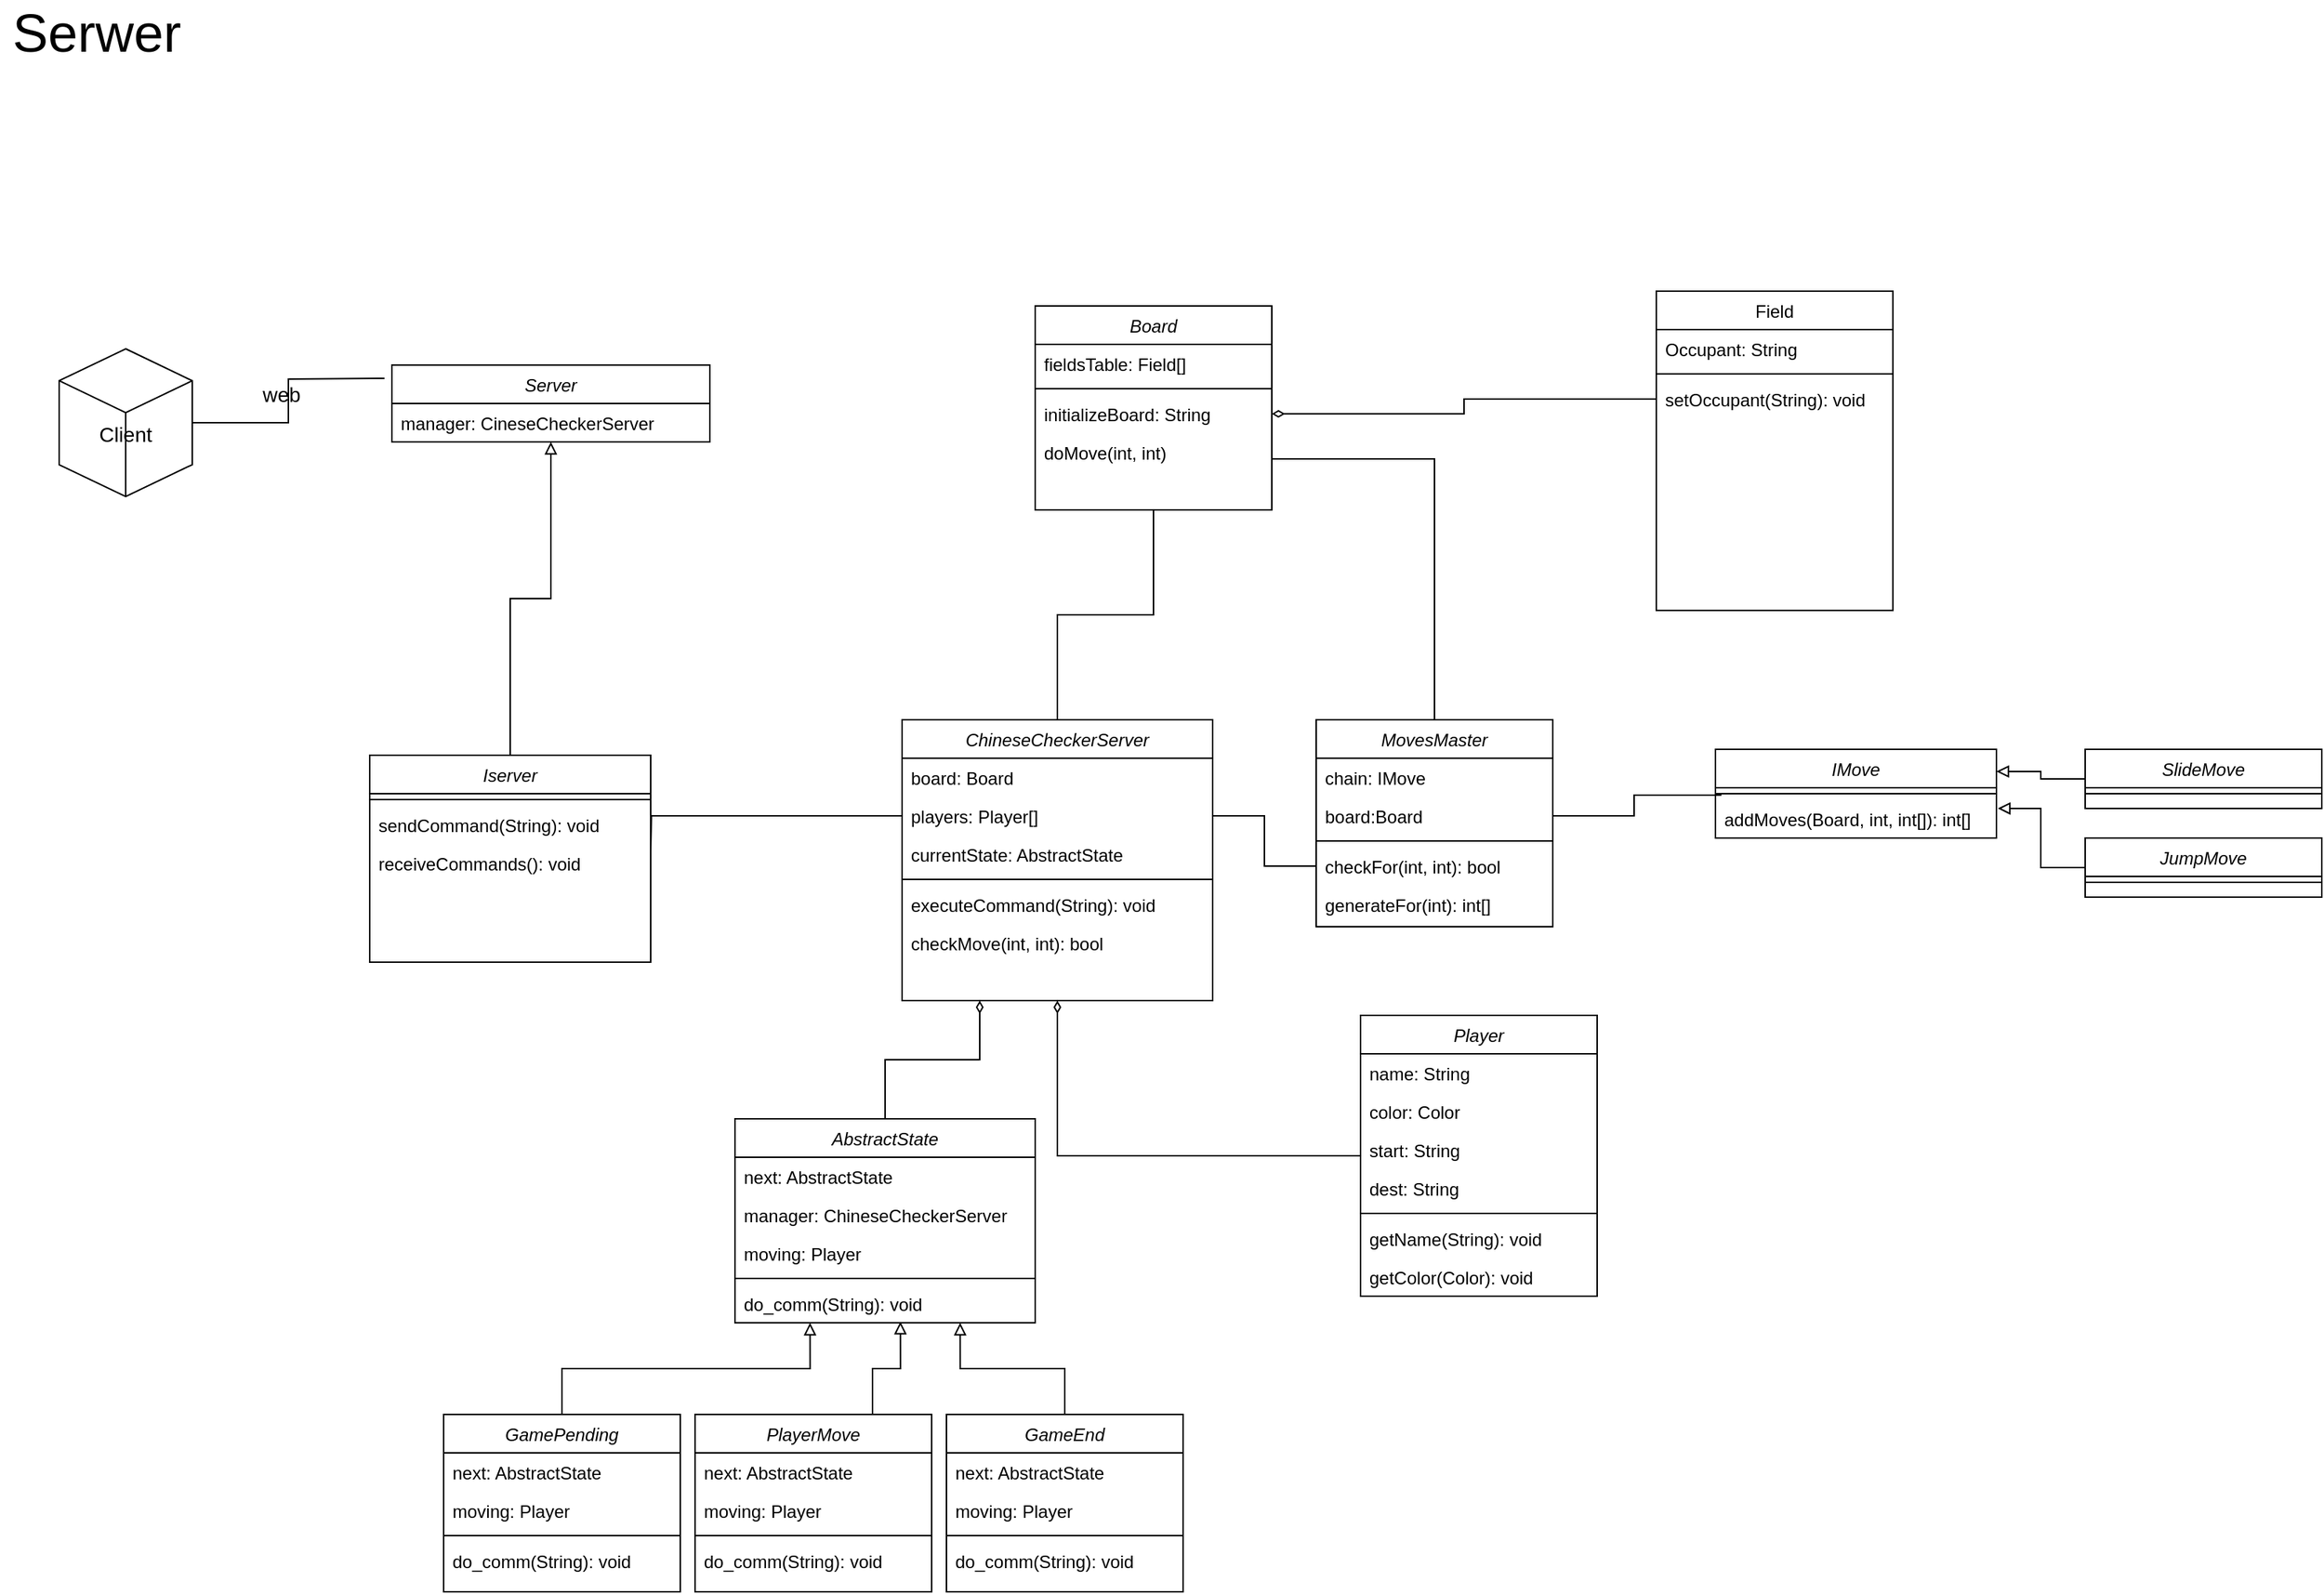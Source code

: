 <mxfile version="16.0.0" type="device" pages="2"><diagram id="C5RBs43oDa-KdzZeNtuy" name="Page-1"><mxGraphModel dx="1102" dy="857" grid="1" gridSize="10" guides="1" tooltips="1" connect="1" arrows="1" fold="1" page="1" pageScale="1" pageWidth="827" pageHeight="1169" math="0" shadow="0"><root><mxCell id="WIyWlLk6GJQsqaUBKTNV-0"/><mxCell id="WIyWlLk6GJQsqaUBKTNV-1" parent="WIyWlLk6GJQsqaUBKTNV-0"/><mxCell id="zkfFHV4jXpPFQw0GAbJ--0" value="Board" style="swimlane;fontStyle=2;align=center;verticalAlign=top;childLayout=stackLayout;horizontal=1;startSize=26;horizontalStack=0;resizeParent=1;resizeLast=0;collapsible=1;marginBottom=0;rounded=0;shadow=0;strokeWidth=1;" parent="WIyWlLk6GJQsqaUBKTNV-1" vertex="1"><mxGeometry x="710" y="210" width="160" height="138" as="geometry"><mxRectangle x="230" y="140" width="160" height="26" as="alternateBounds"/></mxGeometry></mxCell><mxCell id="zkfFHV4jXpPFQw0GAbJ--3" value="fieldsTable: Field[]" style="text;align=left;verticalAlign=top;spacingLeft=4;spacingRight=4;overflow=hidden;rotatable=0;points=[[0,0.5],[1,0.5]];portConstraint=eastwest;rounded=0;shadow=0;html=0;" parent="zkfFHV4jXpPFQw0GAbJ--0" vertex="1"><mxGeometry y="26" width="160" height="26" as="geometry"/></mxCell><mxCell id="zkfFHV4jXpPFQw0GAbJ--4" value="" style="line;html=1;strokeWidth=1;align=left;verticalAlign=middle;spacingTop=-1;spacingLeft=3;spacingRight=3;rotatable=0;labelPosition=right;points=[];portConstraint=eastwest;" parent="zkfFHV4jXpPFQw0GAbJ--0" vertex="1"><mxGeometry y="52" width="160" height="8" as="geometry"/></mxCell><mxCell id="zkfFHV4jXpPFQw0GAbJ--5" value="initializeBoard: String" style="text;align=left;verticalAlign=top;spacingLeft=4;spacingRight=4;overflow=hidden;rotatable=0;points=[[0,0.5],[1,0.5]];portConstraint=eastwest;" parent="zkfFHV4jXpPFQw0GAbJ--0" vertex="1"><mxGeometry y="60" width="160" height="26" as="geometry"/></mxCell><mxCell id="1fBprcd-rrr-5zjSftDF-198" value="doMove(int, int)" style="text;align=left;verticalAlign=top;spacingLeft=4;spacingRight=4;overflow=hidden;rotatable=0;points=[[0,0.5],[1,0.5]];portConstraint=eastwest;" parent="zkfFHV4jXpPFQw0GAbJ--0" vertex="1"><mxGeometry y="86" width="160" height="26" as="geometry"/></mxCell><mxCell id="zkfFHV4jXpPFQw0GAbJ--17" value="Field" style="swimlane;fontStyle=0;align=center;verticalAlign=top;childLayout=stackLayout;horizontal=1;startSize=26;horizontalStack=0;resizeParent=1;resizeLast=0;collapsible=1;marginBottom=0;rounded=0;shadow=0;strokeWidth=1;" parent="WIyWlLk6GJQsqaUBKTNV-1" vertex="1"><mxGeometry x="1130" y="200" width="160" height="216" as="geometry"><mxRectangle x="550" y="140" width="160" height="26" as="alternateBounds"/></mxGeometry></mxCell><mxCell id="zkfFHV4jXpPFQw0GAbJ--18" value="Occupant: String" style="text;align=left;verticalAlign=top;spacingLeft=4;spacingRight=4;overflow=hidden;rotatable=0;points=[[0,0.5],[1,0.5]];portConstraint=eastwest;" parent="zkfFHV4jXpPFQw0GAbJ--17" vertex="1"><mxGeometry y="26" width="160" height="26" as="geometry"/></mxCell><mxCell id="zkfFHV4jXpPFQw0GAbJ--23" value="" style="line;html=1;strokeWidth=1;align=left;verticalAlign=middle;spacingTop=-1;spacingLeft=3;spacingRight=3;rotatable=0;labelPosition=right;points=[];portConstraint=eastwest;" parent="zkfFHV4jXpPFQw0GAbJ--17" vertex="1"><mxGeometry y="52" width="160" height="8" as="geometry"/></mxCell><mxCell id="1fBprcd-rrr-5zjSftDF-2" value="setOccupant(String): void" style="text;align=left;verticalAlign=top;spacingLeft=4;spacingRight=4;overflow=hidden;rotatable=0;points=[[0,0.5],[1,0.5]];portConstraint=eastwest;" parent="zkfFHV4jXpPFQw0GAbJ--17" vertex="1"><mxGeometry y="60" width="160" height="26" as="geometry"/></mxCell><mxCell id="1fBprcd-rrr-5zjSftDF-10" value="&lt;font style=&quot;font-size: 36px&quot;&gt;Serwer&lt;/font&gt;" style="text;html=1;align=center;verticalAlign=middle;resizable=0;points=[];autosize=1;strokeColor=none;fillColor=none;" parent="WIyWlLk6GJQsqaUBKTNV-1" vertex="1"><mxGeometry x="10" y="10" width="130" height="30" as="geometry"/></mxCell><mxCell id="1fBprcd-rrr-5zjSftDF-11" value="Server" style="swimlane;fontStyle=2;align=center;verticalAlign=top;childLayout=stackLayout;horizontal=1;startSize=26;horizontalStack=0;resizeParent=1;resizeLast=0;collapsible=1;marginBottom=0;rounded=0;shadow=0;strokeWidth=1;" parent="WIyWlLk6GJQsqaUBKTNV-1" vertex="1"><mxGeometry x="275" y="250" width="215" height="52" as="geometry"><mxRectangle x="230" y="140" width="160" height="26" as="alternateBounds"/></mxGeometry></mxCell><mxCell id="1fBprcd-rrr-5zjSftDF-191" value="manager: CineseCheckerServer" style="text;align=left;verticalAlign=top;spacingLeft=4;spacingRight=4;overflow=hidden;rotatable=0;points=[[0,0.5],[1,0.5]];portConstraint=eastwest;rounded=0;shadow=0;html=0;" parent="1fBprcd-rrr-5zjSftDF-11" vertex="1"><mxGeometry y="26" width="215" height="26" as="geometry"/></mxCell><mxCell id="1fBprcd-rrr-5zjSftDF-31" value="&lt;font style=&quot;font-size: 14px&quot;&gt;Client&lt;/font&gt;" style="html=1;whiteSpace=wrap;shape=isoCube2;backgroundOutline=1;isoAngle=15;fontSize=36;" parent="WIyWlLk6GJQsqaUBKTNV-1" vertex="1"><mxGeometry x="50" y="239" width="90" height="100" as="geometry"/></mxCell><mxCell id="1fBprcd-rrr-5zjSftDF-41" style="edgeStyle=orthogonalEdgeStyle;rounded=0;orthogonalLoop=1;jettySize=auto;html=1;exitX=0;exitY=0.5;exitDx=0;exitDy=0;entryX=1;entryY=0.5;entryDx=0;entryDy=0;entryPerimeter=0;fontSize=14;endArrow=none;endFill=0;" parent="WIyWlLk6GJQsqaUBKTNV-1" target="1fBprcd-rrr-5zjSftDF-31" edge="1"><mxGeometry relative="1" as="geometry"><mxPoint x="270" y="259" as="sourcePoint"/></mxGeometry></mxCell><mxCell id="1fBprcd-rrr-5zjSftDF-42" value="web" style="text;html=1;resizable=0;autosize=1;align=center;verticalAlign=middle;points=[];fillColor=none;strokeColor=none;rounded=0;fontSize=14;" parent="WIyWlLk6GJQsqaUBKTNV-1" vertex="1"><mxGeometry x="180" y="260" width="40" height="20" as="geometry"/></mxCell><mxCell id="1fBprcd-rrr-5zjSftDF-75" style="edgeStyle=orthogonalEdgeStyle;rounded=0;orthogonalLoop=1;jettySize=auto;html=1;exitX=0.5;exitY=0;exitDx=0;exitDy=0;entryX=0.5;entryY=1;entryDx=0;entryDy=0;fontSize=14;endArrow=none;endFill=0;" parent="WIyWlLk6GJQsqaUBKTNV-1" source="1fBprcd-rrr-5zjSftDF-57" target="zkfFHV4jXpPFQw0GAbJ--0" edge="1"><mxGeometry relative="1" as="geometry"/></mxCell><mxCell id="1fBprcd-rrr-5zjSftDF-57" value="ChineseCheckerServer" style="swimlane;fontStyle=2;align=center;verticalAlign=top;childLayout=stackLayout;horizontal=1;startSize=26;horizontalStack=0;resizeParent=1;resizeLast=0;collapsible=1;marginBottom=0;rounded=0;shadow=0;strokeWidth=1;" parent="WIyWlLk6GJQsqaUBKTNV-1" vertex="1"><mxGeometry x="620" y="490" width="210" height="190" as="geometry"><mxRectangle x="230" y="140" width="160" height="26" as="alternateBounds"/></mxGeometry></mxCell><mxCell id="1fBprcd-rrr-5zjSftDF-58" value="board: Board" style="text;align=left;verticalAlign=top;spacingLeft=4;spacingRight=4;overflow=hidden;rotatable=0;points=[[0,0.5],[1,0.5]];portConstraint=eastwest;rounded=0;shadow=0;html=0;" parent="1fBprcd-rrr-5zjSftDF-57" vertex="1"><mxGeometry y="26" width="210" height="26" as="geometry"/></mxCell><mxCell id="1fBprcd-rrr-5zjSftDF-59" value="players: Player[]" style="text;align=left;verticalAlign=top;spacingLeft=4;spacingRight=4;overflow=hidden;rotatable=0;points=[[0,0.5],[1,0.5]];portConstraint=eastwest;rounded=0;shadow=0;html=0;" parent="1fBprcd-rrr-5zjSftDF-57" vertex="1"><mxGeometry y="52" width="210" height="26" as="geometry"/></mxCell><mxCell id="1fBprcd-rrr-5zjSftDF-186" value="currentState: AbstractState" style="text;align=left;verticalAlign=top;spacingLeft=4;spacingRight=4;overflow=hidden;rotatable=0;points=[[0,0.5],[1,0.5]];portConstraint=eastwest;rounded=0;shadow=0;html=0;" parent="1fBprcd-rrr-5zjSftDF-57" vertex="1"><mxGeometry y="78" width="210" height="26" as="geometry"/></mxCell><mxCell id="1fBprcd-rrr-5zjSftDF-60" value="" style="line;html=1;strokeWidth=1;align=left;verticalAlign=middle;spacingTop=-1;spacingLeft=3;spacingRight=3;rotatable=0;labelPosition=right;points=[];portConstraint=eastwest;" parent="1fBprcd-rrr-5zjSftDF-57" vertex="1"><mxGeometry y="104" width="210" height="8" as="geometry"/></mxCell><mxCell id="1fBprcd-rrr-5zjSftDF-192" value="executeCommand(String): void" style="text;align=left;verticalAlign=top;spacingLeft=4;spacingRight=4;overflow=hidden;rotatable=0;points=[[0,0.5],[1,0.5]];portConstraint=eastwest;rounded=0;shadow=0;html=0;" parent="1fBprcd-rrr-5zjSftDF-57" vertex="1"><mxGeometry y="112" width="210" height="26" as="geometry"/></mxCell><mxCell id="1fBprcd-rrr-5zjSftDF-193" value="checkMove(int, int): bool" style="text;align=left;verticalAlign=top;spacingLeft=4;spacingRight=4;overflow=hidden;rotatable=0;points=[[0,0.5],[1,0.5]];portConstraint=eastwest;rounded=0;shadow=0;html=0;" parent="1fBprcd-rrr-5zjSftDF-57" vertex="1"><mxGeometry y="138" width="210" height="26" as="geometry"/></mxCell><mxCell id="1fBprcd-rrr-5zjSftDF-72" style="edgeStyle=orthogonalEdgeStyle;rounded=0;orthogonalLoop=1;jettySize=auto;html=1;exitX=0.5;exitY=0;exitDx=0;exitDy=0;entryX=0.5;entryY=1;entryDx=0;entryDy=0;fontSize=14;endArrow=block;endFill=0;" parent="WIyWlLk6GJQsqaUBKTNV-1" source="1fBprcd-rrr-5zjSftDF-68" target="1fBprcd-rrr-5zjSftDF-11" edge="1"><mxGeometry relative="1" as="geometry"/></mxCell><mxCell id="1fBprcd-rrr-5zjSftDF-68" value="Iserver" style="swimlane;fontStyle=2;align=center;verticalAlign=top;childLayout=stackLayout;horizontal=1;startSize=26;horizontalStack=0;resizeParent=1;resizeLast=0;collapsible=1;marginBottom=0;rounded=0;shadow=0;strokeWidth=1;" parent="WIyWlLk6GJQsqaUBKTNV-1" vertex="1"><mxGeometry x="260" y="514" width="190" height="140" as="geometry"><mxRectangle x="230" y="140" width="160" height="26" as="alternateBounds"/></mxGeometry></mxCell><mxCell id="1fBprcd-rrr-5zjSftDF-71" value="" style="line;html=1;strokeWidth=1;align=left;verticalAlign=middle;spacingTop=-1;spacingLeft=3;spacingRight=3;rotatable=0;labelPosition=right;points=[];portConstraint=eastwest;" parent="1fBprcd-rrr-5zjSftDF-68" vertex="1"><mxGeometry y="26" width="190" height="8" as="geometry"/></mxCell><mxCell id="1fBprcd-rrr-5zjSftDF-87" value="sendCommand(String): void" style="text;align=left;verticalAlign=top;spacingLeft=4;spacingRight=4;overflow=hidden;rotatable=0;points=[[0,0.5],[1,0.5]];portConstraint=eastwest;rounded=0;shadow=0;html=0;" parent="1fBprcd-rrr-5zjSftDF-68" vertex="1"><mxGeometry y="34" width="190" height="26" as="geometry"/></mxCell><mxCell id="1fBprcd-rrr-5zjSftDF-70" value="receiveCommands(): void" style="text;align=left;verticalAlign=top;spacingLeft=4;spacingRight=4;overflow=hidden;rotatable=0;points=[[0,0.5],[1,0.5]];portConstraint=eastwest;rounded=0;shadow=0;html=0;" parent="1fBprcd-rrr-5zjSftDF-68" vertex="1"><mxGeometry y="60" width="190" height="26" as="geometry"/></mxCell><mxCell id="1fBprcd-rrr-5zjSftDF-104" style="edgeStyle=orthogonalEdgeStyle;rounded=0;orthogonalLoop=1;jettySize=auto;html=1;exitX=0.5;exitY=0;exitDx=0;exitDy=0;entryX=1;entryY=0.75;entryDx=0;entryDy=0;fontSize=14;endArrow=none;endFill=0;" parent="WIyWlLk6GJQsqaUBKTNV-1" source="1fBprcd-rrr-5zjSftDF-80" target="zkfFHV4jXpPFQw0GAbJ--0" edge="1"><mxGeometry relative="1" as="geometry"/></mxCell><mxCell id="1fBprcd-rrr-5zjSftDF-80" value="MovesMaster" style="swimlane;fontStyle=2;align=center;verticalAlign=top;childLayout=stackLayout;horizontal=1;startSize=26;horizontalStack=0;resizeParent=1;resizeLast=0;collapsible=1;marginBottom=0;rounded=0;shadow=0;strokeWidth=1;" parent="WIyWlLk6GJQsqaUBKTNV-1" vertex="1"><mxGeometry x="900" y="490" width="160" height="140" as="geometry"><mxRectangle x="230" y="140" width="160" height="26" as="alternateBounds"/></mxGeometry></mxCell><mxCell id="1fBprcd-rrr-5zjSftDF-81" value="chain: IMove" style="text;align=left;verticalAlign=top;spacingLeft=4;spacingRight=4;overflow=hidden;rotatable=0;points=[[0,0.5],[1,0.5]];portConstraint=eastwest;rounded=0;shadow=0;html=0;" parent="1fBprcd-rrr-5zjSftDF-80" vertex="1"><mxGeometry y="26" width="160" height="26" as="geometry"/></mxCell><mxCell id="1fBprcd-rrr-5zjSftDF-102" value="board:Board" style="text;align=left;verticalAlign=top;spacingLeft=4;spacingRight=4;overflow=hidden;rotatable=0;points=[[0,0.5],[1,0.5]];portConstraint=eastwest;rounded=0;shadow=0;html=0;" parent="1fBprcd-rrr-5zjSftDF-80" vertex="1"><mxGeometry y="52" width="160" height="26" as="geometry"/></mxCell><mxCell id="1fBprcd-rrr-5zjSftDF-82" value="" style="line;html=1;strokeWidth=1;align=left;verticalAlign=middle;spacingTop=-1;spacingLeft=3;spacingRight=3;rotatable=0;labelPosition=right;points=[];portConstraint=eastwest;" parent="1fBprcd-rrr-5zjSftDF-80" vertex="1"><mxGeometry y="78" width="160" height="8" as="geometry"/></mxCell><mxCell id="1fBprcd-rrr-5zjSftDF-83" value="checkFor(int, int): bool" style="text;align=left;verticalAlign=top;spacingLeft=4;spacingRight=4;overflow=hidden;rotatable=0;points=[[0,0.5],[1,0.5]];portConstraint=eastwest;" parent="1fBprcd-rrr-5zjSftDF-80" vertex="1"><mxGeometry y="86" width="160" height="26" as="geometry"/></mxCell><mxCell id="1fBprcd-rrr-5zjSftDF-100" value="generateFor(int): int[]" style="text;align=left;verticalAlign=top;spacingLeft=4;spacingRight=4;overflow=hidden;rotatable=0;points=[[0,0.5],[1,0.5]];portConstraint=eastwest;" parent="1fBprcd-rrr-5zjSftDF-80" vertex="1"><mxGeometry y="112" width="160" height="26" as="geometry"/></mxCell><mxCell id="1fBprcd-rrr-5zjSftDF-84" style="edgeStyle=orthogonalEdgeStyle;rounded=0;orthogonalLoop=1;jettySize=auto;html=1;exitX=1;exitY=0.5;exitDx=0;exitDy=0;entryX=0;entryY=0.5;entryDx=0;entryDy=0;fontSize=14;endArrow=none;endFill=0;" parent="WIyWlLk6GJQsqaUBKTNV-1" source="1fBprcd-rrr-5zjSftDF-59" target="1fBprcd-rrr-5zjSftDF-83" edge="1"><mxGeometry relative="1" as="geometry"/></mxCell><mxCell id="1fBprcd-rrr-5zjSftDF-103" style="edgeStyle=orthogonalEdgeStyle;rounded=0;orthogonalLoop=1;jettySize=auto;html=1;exitX=0;exitY=0.5;exitDx=0;exitDy=0;entryX=1;entryY=0.5;entryDx=0;entryDy=0;fontSize=14;endArrow=diamondThin;endFill=0;" parent="WIyWlLk6GJQsqaUBKTNV-1" source="1fBprcd-rrr-5zjSftDF-2" target="zkfFHV4jXpPFQw0GAbJ--5" edge="1"><mxGeometry relative="1" as="geometry"/></mxCell><mxCell id="1fBprcd-rrr-5zjSftDF-105" value="IMove" style="swimlane;fontStyle=2;align=center;verticalAlign=top;childLayout=stackLayout;horizontal=1;startSize=26;horizontalStack=0;resizeParent=1;resizeLast=0;collapsible=1;marginBottom=0;rounded=0;shadow=0;strokeWidth=1;" parent="WIyWlLk6GJQsqaUBKTNV-1" vertex="1"><mxGeometry x="1170" y="510" width="190" height="60" as="geometry"><mxRectangle x="230" y="140" width="160" height="26" as="alternateBounds"/></mxGeometry></mxCell><mxCell id="1fBprcd-rrr-5zjSftDF-108" value="" style="line;html=1;strokeWidth=1;align=left;verticalAlign=middle;spacingTop=-1;spacingLeft=3;spacingRight=3;rotatable=0;labelPosition=right;points=[];portConstraint=eastwest;" parent="1fBprcd-rrr-5zjSftDF-105" vertex="1"><mxGeometry y="26" width="190" height="8" as="geometry"/></mxCell><mxCell id="1fBprcd-rrr-5zjSftDF-114" value="addMoves(Board, int, int[]): int[]" style="text;align=left;verticalAlign=top;spacingLeft=4;spacingRight=4;overflow=hidden;rotatable=0;points=[[0,0.5],[1,0.5]];portConstraint=eastwest;rounded=0;shadow=0;html=0;" parent="1fBprcd-rrr-5zjSftDF-105" vertex="1"><mxGeometry y="34" width="190" height="26" as="geometry"/></mxCell><mxCell id="1fBprcd-rrr-5zjSftDF-115" style="edgeStyle=orthogonalEdgeStyle;rounded=0;orthogonalLoop=1;jettySize=auto;html=1;exitX=1;exitY=0.5;exitDx=0;exitDy=0;entryX=0.021;entryY=-0.115;entryDx=0;entryDy=0;entryPerimeter=0;fontSize=14;endArrow=none;endFill=0;" parent="WIyWlLk6GJQsqaUBKTNV-1" source="1fBprcd-rrr-5zjSftDF-102" target="1fBprcd-rrr-5zjSftDF-114" edge="1"><mxGeometry relative="1" as="geometry"/></mxCell><mxCell id="1fBprcd-rrr-5zjSftDF-129" style="edgeStyle=orthogonalEdgeStyle;rounded=0;orthogonalLoop=1;jettySize=auto;html=1;exitX=0;exitY=0.5;exitDx=0;exitDy=0;entryX=1;entryY=0.25;entryDx=0;entryDy=0;fontSize=14;endArrow=block;endFill=0;" parent="WIyWlLk6GJQsqaUBKTNV-1" source="1fBprcd-rrr-5zjSftDF-119" target="1fBprcd-rrr-5zjSftDF-105" edge="1"><mxGeometry relative="1" as="geometry"/></mxCell><mxCell id="1fBprcd-rrr-5zjSftDF-119" value="SlideMove" style="swimlane;fontStyle=2;align=center;verticalAlign=top;childLayout=stackLayout;horizontal=1;startSize=26;horizontalStack=0;resizeParent=1;resizeLast=0;collapsible=1;marginBottom=0;rounded=0;shadow=0;strokeWidth=1;" parent="WIyWlLk6GJQsqaUBKTNV-1" vertex="1"><mxGeometry x="1420" y="510" width="160" height="40" as="geometry"><mxRectangle x="230" y="140" width="160" height="26" as="alternateBounds"/></mxGeometry></mxCell><mxCell id="1fBprcd-rrr-5zjSftDF-122" value="" style="line;html=1;strokeWidth=1;align=left;verticalAlign=middle;spacingTop=-1;spacingLeft=3;spacingRight=3;rotatable=0;labelPosition=right;points=[];portConstraint=eastwest;" parent="1fBprcd-rrr-5zjSftDF-119" vertex="1"><mxGeometry y="26" width="160" height="8" as="geometry"/></mxCell><mxCell id="1fBprcd-rrr-5zjSftDF-128" style="edgeStyle=orthogonalEdgeStyle;rounded=0;orthogonalLoop=1;jettySize=auto;html=1;exitX=0;exitY=0.5;exitDx=0;exitDy=0;entryX=1.005;entryY=0.231;entryDx=0;entryDy=0;entryPerimeter=0;fontSize=14;endArrow=block;endFill=0;" parent="WIyWlLk6GJQsqaUBKTNV-1" source="1fBprcd-rrr-5zjSftDF-126" target="1fBprcd-rrr-5zjSftDF-114" edge="1"><mxGeometry relative="1" as="geometry"/></mxCell><mxCell id="1fBprcd-rrr-5zjSftDF-126" value="JumpMove" style="swimlane;fontStyle=2;align=center;verticalAlign=top;childLayout=stackLayout;horizontal=1;startSize=26;horizontalStack=0;resizeParent=1;resizeLast=0;collapsible=1;marginBottom=0;rounded=0;shadow=0;strokeWidth=1;" parent="WIyWlLk6GJQsqaUBKTNV-1" vertex="1"><mxGeometry x="1420" y="570" width="160" height="40" as="geometry"><mxRectangle x="230" y="140" width="160" height="26" as="alternateBounds"/></mxGeometry></mxCell><mxCell id="1fBprcd-rrr-5zjSftDF-127" value="" style="line;html=1;strokeWidth=1;align=left;verticalAlign=middle;spacingTop=-1;spacingLeft=3;spacingRight=3;rotatable=0;labelPosition=right;points=[];portConstraint=eastwest;" parent="1fBprcd-rrr-5zjSftDF-126" vertex="1"><mxGeometry y="26" width="160" height="8" as="geometry"/></mxCell><mxCell id="1fBprcd-rrr-5zjSftDF-164" style="edgeStyle=orthogonalEdgeStyle;rounded=0;orthogonalLoop=1;jettySize=auto;html=1;exitX=0.5;exitY=0;exitDx=0;exitDy=0;fontSize=14;endArrow=diamondThin;endFill=0;entryX=0.25;entryY=1;entryDx=0;entryDy=0;" parent="WIyWlLk6GJQsqaUBKTNV-1" source="1fBprcd-rrr-5zjSftDF-132" target="1fBprcd-rrr-5zjSftDF-57" edge="1"><mxGeometry relative="1" as="geometry"><mxPoint x="660" y="650" as="targetPoint"/></mxGeometry></mxCell><mxCell id="1fBprcd-rrr-5zjSftDF-132" value="AbstractState" style="swimlane;fontStyle=2;align=center;verticalAlign=top;childLayout=stackLayout;horizontal=1;startSize=26;horizontalStack=0;resizeParent=1;resizeLast=0;collapsible=1;marginBottom=0;rounded=0;shadow=0;strokeWidth=1;" parent="WIyWlLk6GJQsqaUBKTNV-1" vertex="1"><mxGeometry x="507" y="760" width="203" height="138" as="geometry"><mxRectangle x="230" y="140" width="160" height="26" as="alternateBounds"/></mxGeometry></mxCell><mxCell id="1fBprcd-rrr-5zjSftDF-133" value="next: AbstractState" style="text;align=left;verticalAlign=top;spacingLeft=4;spacingRight=4;overflow=hidden;rotatable=0;points=[[0,0.5],[1,0.5]];portConstraint=eastwest;rounded=0;shadow=0;html=0;" parent="1fBprcd-rrr-5zjSftDF-132" vertex="1"><mxGeometry y="26" width="203" height="26" as="geometry"/></mxCell><mxCell id="1fBprcd-rrr-5zjSftDF-194" value="manager: ChineseCheckerServer" style="text;align=left;verticalAlign=top;spacingLeft=4;spacingRight=4;overflow=hidden;rotatable=0;points=[[0,0.5],[1,0.5]];portConstraint=eastwest;rounded=0;shadow=0;html=0;" parent="1fBprcd-rrr-5zjSftDF-132" vertex="1"><mxGeometry y="52" width="203" height="26" as="geometry"/></mxCell><mxCell id="1fBprcd-rrr-5zjSftDF-134" value="moving: Player" style="text;align=left;verticalAlign=top;spacingLeft=4;spacingRight=4;overflow=hidden;rotatable=0;points=[[0,0.5],[1,0.5]];portConstraint=eastwest;rounded=0;shadow=0;html=0;" parent="1fBprcd-rrr-5zjSftDF-132" vertex="1"><mxGeometry y="78" width="203" height="26" as="geometry"/></mxCell><mxCell id="1fBprcd-rrr-5zjSftDF-135" value="" style="line;html=1;strokeWidth=1;align=left;verticalAlign=middle;spacingTop=-1;spacingLeft=3;spacingRight=3;rotatable=0;labelPosition=right;points=[];portConstraint=eastwest;" parent="1fBprcd-rrr-5zjSftDF-132" vertex="1"><mxGeometry y="104" width="203" height="8" as="geometry"/></mxCell><mxCell id="1fBprcd-rrr-5zjSftDF-136" value="do_comm(String): void" style="text;align=left;verticalAlign=top;spacingLeft=4;spacingRight=4;overflow=hidden;rotatable=0;points=[[0,0.5],[1,0.5]];portConstraint=eastwest;" parent="1fBprcd-rrr-5zjSftDF-132" vertex="1"><mxGeometry y="112" width="203" height="26" as="geometry"/></mxCell><mxCell id="1fBprcd-rrr-5zjSftDF-160" style="edgeStyle=orthogonalEdgeStyle;rounded=0;orthogonalLoop=1;jettySize=auto;html=1;exitX=0.5;exitY=0;exitDx=0;exitDy=0;entryX=0.25;entryY=1;entryDx=0;entryDy=0;fontSize=14;endArrow=block;endFill=0;" parent="WIyWlLk6GJQsqaUBKTNV-1" source="1fBprcd-rrr-5zjSftDF-138" target="1fBprcd-rrr-5zjSftDF-132" edge="1"><mxGeometry relative="1" as="geometry"/></mxCell><mxCell id="1fBprcd-rrr-5zjSftDF-138" value="GamePending" style="swimlane;fontStyle=2;align=center;verticalAlign=top;childLayout=stackLayout;horizontal=1;startSize=26;horizontalStack=0;resizeParent=1;resizeLast=0;collapsible=1;marginBottom=0;rounded=0;shadow=0;strokeWidth=1;" parent="WIyWlLk6GJQsqaUBKTNV-1" vertex="1"><mxGeometry x="310" y="960" width="160" height="120" as="geometry"><mxRectangle x="230" y="140" width="160" height="26" as="alternateBounds"/></mxGeometry></mxCell><mxCell id="1fBprcd-rrr-5zjSftDF-139" value="next: AbstractState" style="text;align=left;verticalAlign=top;spacingLeft=4;spacingRight=4;overflow=hidden;rotatable=0;points=[[0,0.5],[1,0.5]];portConstraint=eastwest;rounded=0;shadow=0;html=0;" parent="1fBprcd-rrr-5zjSftDF-138" vertex="1"><mxGeometry y="26" width="160" height="26" as="geometry"/></mxCell><mxCell id="1fBprcd-rrr-5zjSftDF-140" value="moving: Player" style="text;align=left;verticalAlign=top;spacingLeft=4;spacingRight=4;overflow=hidden;rotatable=0;points=[[0,0.5],[1,0.5]];portConstraint=eastwest;rounded=0;shadow=0;html=0;" parent="1fBprcd-rrr-5zjSftDF-138" vertex="1"><mxGeometry y="52" width="160" height="26" as="geometry"/></mxCell><mxCell id="1fBprcd-rrr-5zjSftDF-141" value="" style="line;html=1;strokeWidth=1;align=left;verticalAlign=middle;spacingTop=-1;spacingLeft=3;spacingRight=3;rotatable=0;labelPosition=right;points=[];portConstraint=eastwest;" parent="1fBprcd-rrr-5zjSftDF-138" vertex="1"><mxGeometry y="78" width="160" height="8" as="geometry"/></mxCell><mxCell id="1fBprcd-rrr-5zjSftDF-142" value="do_comm(String): void" style="text;align=left;verticalAlign=top;spacingLeft=4;spacingRight=4;overflow=hidden;rotatable=0;points=[[0,0.5],[1,0.5]];portConstraint=eastwest;" parent="1fBprcd-rrr-5zjSftDF-138" vertex="1"><mxGeometry y="86" width="160" height="26" as="geometry"/></mxCell><mxCell id="1fBprcd-rrr-5zjSftDF-196" style="edgeStyle=orthogonalEdgeStyle;rounded=0;orthogonalLoop=1;jettySize=auto;html=1;exitX=0.75;exitY=0;exitDx=0;exitDy=0;entryX=0.551;entryY=0.972;entryDx=0;entryDy=0;entryPerimeter=0;fontSize=14;endArrow=block;endFill=0;" parent="WIyWlLk6GJQsqaUBKTNV-1" source="1fBprcd-rrr-5zjSftDF-144" target="1fBprcd-rrr-5zjSftDF-136" edge="1"><mxGeometry relative="1" as="geometry"/></mxCell><mxCell id="1fBprcd-rrr-5zjSftDF-144" value="PlayerMove" style="swimlane;fontStyle=2;align=center;verticalAlign=top;childLayout=stackLayout;horizontal=1;startSize=26;horizontalStack=0;resizeParent=1;resizeLast=0;collapsible=1;marginBottom=0;rounded=0;shadow=0;strokeWidth=1;" parent="WIyWlLk6GJQsqaUBKTNV-1" vertex="1"><mxGeometry x="480" y="960" width="160" height="120" as="geometry"><mxRectangle x="230" y="140" width="160" height="26" as="alternateBounds"/></mxGeometry></mxCell><mxCell id="1fBprcd-rrr-5zjSftDF-145" value="next: AbstractState" style="text;align=left;verticalAlign=top;spacingLeft=4;spacingRight=4;overflow=hidden;rotatable=0;points=[[0,0.5],[1,0.5]];portConstraint=eastwest;rounded=0;shadow=0;html=0;" parent="1fBprcd-rrr-5zjSftDF-144" vertex="1"><mxGeometry y="26" width="160" height="26" as="geometry"/></mxCell><mxCell id="1fBprcd-rrr-5zjSftDF-146" value="moving: Player" style="text;align=left;verticalAlign=top;spacingLeft=4;spacingRight=4;overflow=hidden;rotatable=0;points=[[0,0.5],[1,0.5]];portConstraint=eastwest;rounded=0;shadow=0;html=0;" parent="1fBprcd-rrr-5zjSftDF-144" vertex="1"><mxGeometry y="52" width="160" height="26" as="geometry"/></mxCell><mxCell id="1fBprcd-rrr-5zjSftDF-147" value="" style="line;html=1;strokeWidth=1;align=left;verticalAlign=middle;spacingTop=-1;spacingLeft=3;spacingRight=3;rotatable=0;labelPosition=right;points=[];portConstraint=eastwest;" parent="1fBprcd-rrr-5zjSftDF-144" vertex="1"><mxGeometry y="78" width="160" height="8" as="geometry"/></mxCell><mxCell id="1fBprcd-rrr-5zjSftDF-148" value="do_comm(String): void" style="text;align=left;verticalAlign=top;spacingLeft=4;spacingRight=4;overflow=hidden;rotatable=0;points=[[0,0.5],[1,0.5]];portConstraint=eastwest;" parent="1fBprcd-rrr-5zjSftDF-144" vertex="1"><mxGeometry y="86" width="160" height="26" as="geometry"/></mxCell><mxCell id="1fBprcd-rrr-5zjSftDF-163" style="edgeStyle=orthogonalEdgeStyle;rounded=0;orthogonalLoop=1;jettySize=auto;html=1;exitX=0.5;exitY=0;exitDx=0;exitDy=0;entryX=0.75;entryY=1;entryDx=0;entryDy=0;fontSize=14;endArrow=block;endFill=0;" parent="WIyWlLk6GJQsqaUBKTNV-1" source="1fBprcd-rrr-5zjSftDF-149" target="1fBprcd-rrr-5zjSftDF-132" edge="1"><mxGeometry relative="1" as="geometry"/></mxCell><mxCell id="1fBprcd-rrr-5zjSftDF-149" value="GameEnd" style="swimlane;fontStyle=2;align=center;verticalAlign=top;childLayout=stackLayout;horizontal=1;startSize=26;horizontalStack=0;resizeParent=1;resizeLast=0;collapsible=1;marginBottom=0;rounded=0;shadow=0;strokeWidth=1;" parent="WIyWlLk6GJQsqaUBKTNV-1" vertex="1"><mxGeometry x="650" y="960" width="160" height="120" as="geometry"><mxRectangle x="230" y="140" width="160" height="26" as="alternateBounds"/></mxGeometry></mxCell><mxCell id="1fBprcd-rrr-5zjSftDF-150" value="next: AbstractState" style="text;align=left;verticalAlign=top;spacingLeft=4;spacingRight=4;overflow=hidden;rotatable=0;points=[[0,0.5],[1,0.5]];portConstraint=eastwest;rounded=0;shadow=0;html=0;" parent="1fBprcd-rrr-5zjSftDF-149" vertex="1"><mxGeometry y="26" width="160" height="26" as="geometry"/></mxCell><mxCell id="1fBprcd-rrr-5zjSftDF-151" value="moving: Player" style="text;align=left;verticalAlign=top;spacingLeft=4;spacingRight=4;overflow=hidden;rotatable=0;points=[[0,0.5],[1,0.5]];portConstraint=eastwest;rounded=0;shadow=0;html=0;" parent="1fBprcd-rrr-5zjSftDF-149" vertex="1"><mxGeometry y="52" width="160" height="26" as="geometry"/></mxCell><mxCell id="1fBprcd-rrr-5zjSftDF-152" value="" style="line;html=1;strokeWidth=1;align=left;verticalAlign=middle;spacingTop=-1;spacingLeft=3;spacingRight=3;rotatable=0;labelPosition=right;points=[];portConstraint=eastwest;" parent="1fBprcd-rrr-5zjSftDF-149" vertex="1"><mxGeometry y="78" width="160" height="8" as="geometry"/></mxCell><mxCell id="1fBprcd-rrr-5zjSftDF-153" value="do_comm(String): void" style="text;align=left;verticalAlign=top;spacingLeft=4;spacingRight=4;overflow=hidden;rotatable=0;points=[[0,0.5],[1,0.5]];portConstraint=eastwest;" parent="1fBprcd-rrr-5zjSftDF-149" vertex="1"><mxGeometry y="86" width="160" height="26" as="geometry"/></mxCell><mxCell id="1fBprcd-rrr-5zjSftDF-174" style="edgeStyle=orthogonalEdgeStyle;rounded=0;orthogonalLoop=1;jettySize=auto;html=1;entryX=0.5;entryY=1;entryDx=0;entryDy=0;fontSize=14;endArrow=diamondThin;endFill=0;" parent="WIyWlLk6GJQsqaUBKTNV-1" source="1fBprcd-rrr-5zjSftDF-165" target="1fBprcd-rrr-5zjSftDF-57" edge="1"><mxGeometry relative="1" as="geometry"/></mxCell><mxCell id="1fBprcd-rrr-5zjSftDF-165" value="Player" style="swimlane;fontStyle=2;align=center;verticalAlign=top;childLayout=stackLayout;horizontal=1;startSize=26;horizontalStack=0;resizeParent=1;resizeLast=0;collapsible=1;marginBottom=0;rounded=0;shadow=0;strokeWidth=1;" parent="WIyWlLk6GJQsqaUBKTNV-1" vertex="1"><mxGeometry x="930" y="690" width="160" height="190" as="geometry"><mxRectangle x="230" y="140" width="160" height="26" as="alternateBounds"/></mxGeometry></mxCell><mxCell id="1fBprcd-rrr-5zjSftDF-166" value="name: String" style="text;align=left;verticalAlign=top;spacingLeft=4;spacingRight=4;overflow=hidden;rotatable=0;points=[[0,0.5],[1,0.5]];portConstraint=eastwest;rounded=0;shadow=0;html=0;" parent="1fBprcd-rrr-5zjSftDF-165" vertex="1"><mxGeometry y="26" width="160" height="26" as="geometry"/></mxCell><mxCell id="1fBprcd-rrr-5zjSftDF-167" value="color: Color" style="text;align=left;verticalAlign=top;spacingLeft=4;spacingRight=4;overflow=hidden;rotatable=0;points=[[0,0.5],[1,0.5]];portConstraint=eastwest;rounded=0;shadow=0;html=0;" parent="1fBprcd-rrr-5zjSftDF-165" vertex="1"><mxGeometry y="52" width="160" height="26" as="geometry"/></mxCell><mxCell id="1fBprcd-rrr-5zjSftDF-172" value="start: String" style="text;align=left;verticalAlign=top;spacingLeft=4;spacingRight=4;overflow=hidden;rotatable=0;points=[[0,0.5],[1,0.5]];portConstraint=eastwest;rounded=0;shadow=0;html=0;" parent="1fBprcd-rrr-5zjSftDF-165" vertex="1"><mxGeometry y="78" width="160" height="26" as="geometry"/></mxCell><mxCell id="1fBprcd-rrr-5zjSftDF-173" value="dest: String" style="text;align=left;verticalAlign=top;spacingLeft=4;spacingRight=4;overflow=hidden;rotatable=0;points=[[0,0.5],[1,0.5]];portConstraint=eastwest;rounded=0;shadow=0;html=0;" parent="1fBprcd-rrr-5zjSftDF-165" vertex="1"><mxGeometry y="104" width="160" height="26" as="geometry"/></mxCell><mxCell id="1fBprcd-rrr-5zjSftDF-168" value="" style="line;html=1;strokeWidth=1;align=left;verticalAlign=middle;spacingTop=-1;spacingLeft=3;spacingRight=3;rotatable=0;labelPosition=right;points=[];portConstraint=eastwest;" parent="1fBprcd-rrr-5zjSftDF-165" vertex="1"><mxGeometry y="130" width="160" height="8" as="geometry"/></mxCell><mxCell id="1fBprcd-rrr-5zjSftDF-169" value="getName(String): void" style="text;align=left;verticalAlign=top;spacingLeft=4;spacingRight=4;overflow=hidden;rotatable=0;points=[[0,0.5],[1,0.5]];portConstraint=eastwest;" parent="1fBprcd-rrr-5zjSftDF-165" vertex="1"><mxGeometry y="138" width="160" height="26" as="geometry"/></mxCell><mxCell id="1fBprcd-rrr-5zjSftDF-171" value="getColor(Color): void" style="text;align=left;verticalAlign=top;spacingLeft=4;spacingRight=4;overflow=hidden;rotatable=0;points=[[0,0.5],[1,0.5]];portConstraint=eastwest;" parent="1fBprcd-rrr-5zjSftDF-165" vertex="1"><mxGeometry y="164" width="160" height="26" as="geometry"/></mxCell><mxCell id="1fBprcd-rrr-5zjSftDF-175" style="edgeStyle=orthogonalEdgeStyle;rounded=0;orthogonalLoop=1;jettySize=auto;html=1;exitX=0;exitY=0.5;exitDx=0;exitDy=0;entryX=1;entryY=0.5;entryDx=0;entryDy=0;fontSize=14;endArrow=none;endFill=0;" parent="WIyWlLk6GJQsqaUBKTNV-1" source="1fBprcd-rrr-5zjSftDF-59" edge="1"><mxGeometry relative="1" as="geometry"><mxPoint x="450" y="579" as="targetPoint"/></mxGeometry></mxCell></root></mxGraphModel></diagram><diagram name="Kopia Page-1" id="LpMFNVfxebssUkxzbOV7"><mxGraphModel dx="1422" dy="857" grid="1" gridSize="10" guides="1" tooltips="1" connect="1" arrows="1" fold="1" page="1" pageScale="1" pageWidth="827" pageHeight="1169" math="0" shadow="0"><root><mxCell id="yP1Bp7761GtK6kxrDIDd-0"/><mxCell id="yP1Bp7761GtK6kxrDIDd-1" parent="yP1Bp7761GtK6kxrDIDd-0"/><mxCell id="yP1Bp7761GtK6kxrDIDd-2" value="Board" style="swimlane;fontStyle=2;align=center;verticalAlign=top;childLayout=stackLayout;horizontal=1;startSize=26;horizontalStack=0;resizeParent=1;resizeLast=0;collapsible=1;marginBottom=0;rounded=0;shadow=0;strokeWidth=1;" parent="yP1Bp7761GtK6kxrDIDd-1" vertex="1"><mxGeometry x="710" y="210" width="160" height="138" as="geometry"><mxRectangle x="230" y="140" width="160" height="26" as="alternateBounds"/></mxGeometry></mxCell><mxCell id="yP1Bp7761GtK6kxrDIDd-3" value="fieldsTable: Field[]" style="text;align=left;verticalAlign=top;spacingLeft=4;spacingRight=4;overflow=hidden;rotatable=0;points=[[0,0.5],[1,0.5]];portConstraint=eastwest;rounded=0;shadow=0;html=0;" parent="yP1Bp7761GtK6kxrDIDd-2" vertex="1"><mxGeometry y="26" width="160" height="26" as="geometry"/></mxCell><mxCell id="yP1Bp7761GtK6kxrDIDd-4" value="" style="line;html=1;strokeWidth=1;align=left;verticalAlign=middle;spacingTop=-1;spacingLeft=3;spacingRight=3;rotatable=0;labelPosition=right;points=[];portConstraint=eastwest;" parent="yP1Bp7761GtK6kxrDIDd-2" vertex="1"><mxGeometry y="52" width="160" height="8" as="geometry"/></mxCell><mxCell id="yP1Bp7761GtK6kxrDIDd-5" value="initializeBoard(int): void" style="text;align=left;verticalAlign=top;spacingLeft=4;spacingRight=4;overflow=hidden;rotatable=0;points=[[0,0.5],[1,0.5]];portConstraint=eastwest;" parent="yP1Bp7761GtK6kxrDIDd-2" vertex="1"><mxGeometry y="60" width="160" height="26" as="geometry"/></mxCell><mxCell id="yP1Bp7761GtK6kxrDIDd-6" value="doMove(int, int)" style="text;align=left;verticalAlign=top;spacingLeft=4;spacingRight=4;overflow=hidden;rotatable=0;points=[[0,0.5],[1,0.5]];portConstraint=eastwest;" parent="yP1Bp7761GtK6kxrDIDd-2" vertex="1"><mxGeometry y="86" width="160" height="26" as="geometry"/></mxCell><mxCell id="yP1Bp7761GtK6kxrDIDd-7" value="Field" style="swimlane;fontStyle=0;align=center;verticalAlign=top;childLayout=stackLayout;horizontal=1;startSize=26;horizontalStack=0;resizeParent=1;resizeLast=0;collapsible=1;marginBottom=0;rounded=0;shadow=0;strokeWidth=1;" parent="yP1Bp7761GtK6kxrDIDd-1" vertex="1"><mxGeometry x="910" y="220" width="160" height="119" as="geometry"><mxRectangle x="550" y="140" width="160" height="26" as="alternateBounds"/></mxGeometry></mxCell><mxCell id="yP1Bp7761GtK6kxrDIDd-8" value="Occupant: String" style="text;align=left;verticalAlign=top;spacingLeft=4;spacingRight=4;overflow=hidden;rotatable=0;points=[[0,0.5],[1,0.5]];portConstraint=eastwest;" parent="yP1Bp7761GtK6kxrDIDd-7" vertex="1"><mxGeometry y="26" width="160" height="26" as="geometry"/></mxCell><mxCell id="yP1Bp7761GtK6kxrDIDd-84" value="Start_no: int" style="text;align=left;verticalAlign=top;spacingLeft=4;spacingRight=4;overflow=hidden;rotatable=0;points=[[0,0.5],[1,0.5]];portConstraint=eastwest;" parent="yP1Bp7761GtK6kxrDIDd-7" vertex="1"><mxGeometry y="52" width="160" height="26" as="geometry"/></mxCell><mxCell id="yP1Bp7761GtK6kxrDIDd-9" value="" style="line;html=1;strokeWidth=1;align=left;verticalAlign=middle;spacingTop=-1;spacingLeft=3;spacingRight=3;rotatable=0;labelPosition=right;points=[];portConstraint=eastwest;" parent="yP1Bp7761GtK6kxrDIDd-7" vertex="1"><mxGeometry y="78" width="160" height="8" as="geometry"/></mxCell><mxCell id="yP1Bp7761GtK6kxrDIDd-10" value="setOccupant(String): void" style="text;align=left;verticalAlign=top;spacingLeft=4;spacingRight=4;overflow=hidden;rotatable=0;points=[[0,0.5],[1,0.5]];portConstraint=eastwest;" parent="yP1Bp7761GtK6kxrDIDd-7" vertex="1"><mxGeometry y="86" width="160" height="26" as="geometry"/></mxCell><mxCell id="yP1Bp7761GtK6kxrDIDd-11" value="&lt;font style=&quot;font-size: 36px&quot;&gt;Serwer&lt;/font&gt;" style="text;html=1;align=center;verticalAlign=middle;resizable=0;points=[];autosize=1;strokeColor=none;fillColor=none;" parent="yP1Bp7761GtK6kxrDIDd-1" vertex="1"><mxGeometry x="10" y="10" width="130" height="30" as="geometry"/></mxCell><mxCell id="3-Nnrr57XWZqe9jUfb3t-44" style="edgeStyle=orthogonalEdgeStyle;rounded=0;orthogonalLoop=1;jettySize=auto;html=1;entryX=0.5;entryY=0;entryDx=0;entryDy=0;endArrow=block;endFill=0;" parent="yP1Bp7761GtK6kxrDIDd-1" source="yP1Bp7761GtK6kxrDIDd-12" target="yP1Bp7761GtK6kxrDIDd-26" edge="1"><mxGeometry relative="1" as="geometry"/></mxCell><mxCell id="yP1Bp7761GtK6kxrDIDd-12" value="Server" style="swimlane;fontStyle=2;align=center;verticalAlign=top;childLayout=stackLayout;horizontal=1;startSize=26;horizontalStack=0;resizeParent=1;resizeLast=0;collapsible=1;marginBottom=0;rounded=0;shadow=0;strokeWidth=1;" parent="yP1Bp7761GtK6kxrDIDd-1" vertex="1"><mxGeometry x="275" y="250" width="215" height="52" as="geometry"><mxRectangle x="230" y="140" width="160" height="26" as="alternateBounds"/></mxGeometry></mxCell><mxCell id="yP1Bp7761GtK6kxrDIDd-13" value="manager: CineseCheckerServer" style="text;align=left;verticalAlign=top;spacingLeft=4;spacingRight=4;overflow=hidden;rotatable=0;points=[[0,0.5],[1,0.5]];portConstraint=eastwest;rounded=0;shadow=0;html=0;" parent="yP1Bp7761GtK6kxrDIDd-12" vertex="1"><mxGeometry y="26" width="215" height="26" as="geometry"/></mxCell><mxCell id="yP1Bp7761GtK6kxrDIDd-14" value="&lt;font style=&quot;font-size: 14px&quot;&gt;Client&lt;/font&gt;" style="html=1;whiteSpace=wrap;shape=isoCube2;backgroundOutline=1;isoAngle=15;fontSize=36;" parent="yP1Bp7761GtK6kxrDIDd-1" vertex="1"><mxGeometry x="50" y="239" width="90" height="100" as="geometry"/></mxCell><mxCell id="yP1Bp7761GtK6kxrDIDd-15" style="edgeStyle=orthogonalEdgeStyle;rounded=0;orthogonalLoop=1;jettySize=auto;html=1;exitX=0;exitY=0.5;exitDx=0;exitDy=0;entryX=1;entryY=0.5;entryDx=0;entryDy=0;entryPerimeter=0;fontSize=14;endArrow=none;endFill=0;" parent="yP1Bp7761GtK6kxrDIDd-1" target="yP1Bp7761GtK6kxrDIDd-14" edge="1"><mxGeometry relative="1" as="geometry"><mxPoint x="270" y="259" as="sourcePoint"/></mxGeometry></mxCell><mxCell id="yP1Bp7761GtK6kxrDIDd-16" value="web" style="text;html=1;resizable=0;autosize=1;align=center;verticalAlign=middle;points=[];fillColor=none;strokeColor=none;rounded=0;fontSize=14;" parent="yP1Bp7761GtK6kxrDIDd-1" vertex="1"><mxGeometry x="180" y="260" width="40" height="20" as="geometry"/></mxCell><mxCell id="yP1Bp7761GtK6kxrDIDd-17" style="edgeStyle=orthogonalEdgeStyle;rounded=0;orthogonalLoop=1;jettySize=auto;html=1;exitX=0.5;exitY=0;exitDx=0;exitDy=0;entryX=0.5;entryY=1;entryDx=0;entryDy=0;fontSize=14;endArrow=none;endFill=0;" parent="yP1Bp7761GtK6kxrDIDd-1" source="yP1Bp7761GtK6kxrDIDd-18" target="yP1Bp7761GtK6kxrDIDd-2" edge="1"><mxGeometry relative="1" as="geometry"/></mxCell><mxCell id="yP1Bp7761GtK6kxrDIDd-18" value="ChineseCheckerServer" style="swimlane;fontStyle=2;align=center;verticalAlign=top;childLayout=stackLayout;horizontal=1;startSize=26;horizontalStack=0;resizeParent=1;resizeLast=0;collapsible=1;marginBottom=0;rounded=0;shadow=0;strokeWidth=1;" parent="yP1Bp7761GtK6kxrDIDd-1" vertex="1"><mxGeometry x="620" y="490" width="210" height="320" as="geometry"><mxRectangle x="230" y="140" width="160" height="26" as="alternateBounds"/></mxGeometry></mxCell><mxCell id="yP1Bp7761GtK6kxrDIDd-19" value="board: Board" style="text;align=left;verticalAlign=top;spacingLeft=4;spacingRight=4;overflow=hidden;rotatable=0;points=[[0,0.5],[1,0.5]];portConstraint=eastwest;rounded=0;shadow=0;html=0;" parent="yP1Bp7761GtK6kxrDIDd-18" vertex="1"><mxGeometry y="26" width="210" height="26" as="geometry"/></mxCell><mxCell id="yP1Bp7761GtK6kxrDIDd-20" value="players: Player[]" style="text;align=left;verticalAlign=top;spacingLeft=4;spacingRight=4;overflow=hidden;rotatable=0;points=[[0,0.5],[1,0.5]];portConstraint=eastwest;rounded=0;shadow=0;html=0;" parent="yP1Bp7761GtK6kxrDIDd-18" vertex="1"><mxGeometry y="52" width="210" height="26" as="geometry"/></mxCell><mxCell id="3-Nnrr57XWZqe9jUfb3t-75" value="playOrder: String[]" style="text;align=left;verticalAlign=top;spacingLeft=4;spacingRight=4;overflow=hidden;rotatable=0;points=[[0,0.5],[1,0.5]];portConstraint=eastwest;rounded=0;shadow=0;html=0;" parent="yP1Bp7761GtK6kxrDIDd-18" vertex="1"><mxGeometry y="78" width="210" height="26" as="geometry"/></mxCell><mxCell id="3-Nnrr57XWZqe9jUfb3t-78" value="currentPlayer: Player" style="text;align=left;verticalAlign=top;spacingLeft=4;spacingRight=4;overflow=hidden;rotatable=0;points=[[0,0.5],[1,0.5]];portConstraint=eastwest;rounded=0;shadow=0;html=0;" parent="yP1Bp7761GtK6kxrDIDd-18" vertex="1"><mxGeometry y="104" width="210" height="26" as="geometry"/></mxCell><mxCell id="3-Nnrr57XWZqe9jUfb3t-49" value="currentState: State" style="text;align=left;verticalAlign=top;spacingLeft=4;spacingRight=4;overflow=hidden;rotatable=0;points=[[0,0.5],[1,0.5]];portConstraint=eastwest;rounded=0;shadow=0;html=0;" parent="yP1Bp7761GtK6kxrDIDd-18" vertex="1"><mxGeometry y="130" width="210" height="26" as="geometry"/></mxCell><mxCell id="3-Nnrr57XWZqe9jUfb3t-46" value="commandHandler: BaseHandler" style="text;align=left;verticalAlign=top;spacingLeft=4;spacingRight=4;overflow=hidden;rotatable=0;points=[[0,0.5],[1,0.5]];portConstraint=eastwest;rounded=0;shadow=0;html=0;" parent="yP1Bp7761GtK6kxrDIDd-18" vertex="1"><mxGeometry y="156" width="210" height="26" as="geometry"/></mxCell><mxCell id="yP1Bp7761GtK6kxrDIDd-22" value="" style="line;html=1;strokeWidth=1;align=left;verticalAlign=middle;spacingTop=-1;spacingLeft=3;spacingRight=3;rotatable=0;labelPosition=right;points=[];portConstraint=eastwest;" parent="yP1Bp7761GtK6kxrDIDd-18" vertex="1"><mxGeometry y="182" width="210" height="8" as="geometry"/></mxCell><mxCell id="3-Nnrr57XWZqe9jUfb3t-45" value="ChineseCheckerServer(...): void" style="text;align=left;verticalAlign=top;spacingLeft=4;spacingRight=4;overflow=hidden;rotatable=0;points=[[0,0.5],[1,0.5]];portConstraint=eastwest;rounded=0;shadow=0;html=0;" parent="yP1Bp7761GtK6kxrDIDd-18" vertex="1"><mxGeometry y="190" width="210" height="26" as="geometry"/></mxCell><mxCell id="yP1Bp7761GtK6kxrDIDd-23" value="executeCommand(String): void" style="text;align=left;verticalAlign=top;spacingLeft=4;spacingRight=4;overflow=hidden;rotatable=0;points=[[0,0.5],[1,0.5]];portConstraint=eastwest;rounded=0;shadow=0;html=0;" parent="yP1Bp7761GtK6kxrDIDd-18" vertex="1"><mxGeometry y="216" width="210" height="26" as="geometry"/></mxCell><mxCell id="yP1Bp7761GtK6kxrDIDd-24" value="setCurrentState(State): void" style="text;align=left;verticalAlign=top;spacingLeft=4;spacingRight=4;overflow=hidden;rotatable=0;points=[[0,0.5],[1,0.5]];portConstraint=eastwest;rounded=0;shadow=0;html=0;" parent="yP1Bp7761GtK6kxrDIDd-18" vertex="1"><mxGeometry y="242" width="210" height="26" as="geometry"/></mxCell><mxCell id="3-Nnrr57XWZqe9jUfb3t-77" value="getPlayer(String): Player" style="text;align=left;verticalAlign=top;spacingLeft=4;spacingRight=4;overflow=hidden;rotatable=0;points=[[0,0.5],[1,0.5]];portConstraint=eastwest;rounded=0;shadow=0;html=0;" parent="yP1Bp7761GtK6kxrDIDd-18" vertex="1"><mxGeometry y="268" width="210" height="26" as="geometry"/></mxCell><mxCell id="yP1Bp7761GtK6kxrDIDd-26" value="Iserver" style="swimlane;fontStyle=2;align=center;verticalAlign=top;childLayout=stackLayout;horizontal=1;startSize=26;horizontalStack=0;resizeParent=1;resizeLast=0;collapsible=1;marginBottom=0;rounded=0;shadow=0;strokeWidth=1;" parent="yP1Bp7761GtK6kxrDIDd-1" vertex="1"><mxGeometry x="260" y="514" width="190" height="140" as="geometry"><mxRectangle x="230" y="140" width="160" height="26" as="alternateBounds"/></mxGeometry></mxCell><mxCell id="yP1Bp7761GtK6kxrDIDd-27" value="" style="line;html=1;strokeWidth=1;align=left;verticalAlign=middle;spacingTop=-1;spacingLeft=3;spacingRight=3;rotatable=0;labelPosition=right;points=[];portConstraint=eastwest;" parent="yP1Bp7761GtK6kxrDIDd-26" vertex="1"><mxGeometry y="26" width="190" height="8" as="geometry"/></mxCell><mxCell id="yP1Bp7761GtK6kxrDIDd-28" value="sendCommand(String): void" style="text;align=left;verticalAlign=top;spacingLeft=4;spacingRight=4;overflow=hidden;rotatable=0;points=[[0,0.5],[1,0.5]];portConstraint=eastwest;rounded=0;shadow=0;html=0;" parent="yP1Bp7761GtK6kxrDIDd-26" vertex="1"><mxGeometry y="34" width="190" height="26" as="geometry"/></mxCell><mxCell id="yP1Bp7761GtK6kxrDIDd-29" value="receiveCommands(): void" style="text;align=left;verticalAlign=top;spacingLeft=4;spacingRight=4;overflow=hidden;rotatable=0;points=[[0,0.5],[1,0.5]];portConstraint=eastwest;rounded=0;shadow=0;html=0;" parent="yP1Bp7761GtK6kxrDIDd-26" vertex="1"><mxGeometry y="60" width="190" height="26" as="geometry"/></mxCell><mxCell id="3-Nnrr57XWZqe9jUfb3t-41" style="edgeStyle=orthogonalEdgeStyle;rounded=0;orthogonalLoop=1;jettySize=auto;html=1;exitX=0.5;exitY=0;exitDx=0;exitDy=0;entryX=0.493;entryY=0.962;entryDx=0;entryDy=0;entryPerimeter=0;endArrow=none;endFill=0;" parent="yP1Bp7761GtK6kxrDIDd-1" source="yP1Bp7761GtK6kxrDIDd-31" target="3-Nnrr57XWZqe9jUfb3t-31" edge="1"><mxGeometry relative="1" as="geometry"/></mxCell><mxCell id="yP1Bp7761GtK6kxrDIDd-31" value="MovesMaster" style="swimlane;fontStyle=2;align=center;verticalAlign=top;childLayout=stackLayout;horizontal=1;startSize=26;horizontalStack=0;resizeParent=1;resizeLast=0;collapsible=1;marginBottom=0;rounded=0;shadow=0;strokeWidth=1;" parent="yP1Bp7761GtK6kxrDIDd-1" vertex="1"><mxGeometry x="528.5" y="1200" width="160" height="140" as="geometry"><mxRectangle x="230" y="140" width="160" height="26" as="alternateBounds"/></mxGeometry></mxCell><mxCell id="yP1Bp7761GtK6kxrDIDd-32" value="chain: IMove" style="text;align=left;verticalAlign=top;spacingLeft=4;spacingRight=4;overflow=hidden;rotatable=0;points=[[0,0.5],[1,0.5]];portConstraint=eastwest;rounded=0;shadow=0;html=0;" parent="yP1Bp7761GtK6kxrDIDd-31" vertex="1"><mxGeometry y="26" width="160" height="26" as="geometry"/></mxCell><mxCell id="yP1Bp7761GtK6kxrDIDd-33" value="board:Board" style="text;align=left;verticalAlign=top;spacingLeft=4;spacingRight=4;overflow=hidden;rotatable=0;points=[[0,0.5],[1,0.5]];portConstraint=eastwest;rounded=0;shadow=0;html=0;" parent="yP1Bp7761GtK6kxrDIDd-31" vertex="1"><mxGeometry y="52" width="160" height="26" as="geometry"/></mxCell><mxCell id="yP1Bp7761GtK6kxrDIDd-34" value="" style="line;html=1;strokeWidth=1;align=left;verticalAlign=middle;spacingTop=-1;spacingLeft=3;spacingRight=3;rotatable=0;labelPosition=right;points=[];portConstraint=eastwest;" parent="yP1Bp7761GtK6kxrDIDd-31" vertex="1"><mxGeometry y="78" width="160" height="8" as="geometry"/></mxCell><mxCell id="yP1Bp7761GtK6kxrDIDd-35" value="checkFor(int, int): bool" style="text;align=left;verticalAlign=top;spacingLeft=4;spacingRight=4;overflow=hidden;rotatable=0;points=[[0,0.5],[1,0.5]];portConstraint=eastwest;" parent="yP1Bp7761GtK6kxrDIDd-31" vertex="1"><mxGeometry y="86" width="160" height="26" as="geometry"/></mxCell><mxCell id="yP1Bp7761GtK6kxrDIDd-36" value="generateFor(int): int[]" style="text;align=left;verticalAlign=top;spacingLeft=4;spacingRight=4;overflow=hidden;rotatable=0;points=[[0,0.5],[1,0.5]];portConstraint=eastwest;" parent="yP1Bp7761GtK6kxrDIDd-31" vertex="1"><mxGeometry y="112" width="160" height="26" as="geometry"/></mxCell><mxCell id="yP1Bp7761GtK6kxrDIDd-38" style="edgeStyle=orthogonalEdgeStyle;rounded=0;orthogonalLoop=1;jettySize=auto;html=1;exitX=0;exitY=0.5;exitDx=0;exitDy=0;entryX=1;entryY=0.5;entryDx=0;entryDy=0;fontSize=14;endArrow=diamondThin;endFill=0;" parent="yP1Bp7761GtK6kxrDIDd-1" source="yP1Bp7761GtK6kxrDIDd-10" target="yP1Bp7761GtK6kxrDIDd-5" edge="1"><mxGeometry relative="1" as="geometry"><Array as="points"><mxPoint x="910" y="282"/><mxPoint x="910" y="283"/></Array></mxGeometry></mxCell><mxCell id="3-Nnrr57XWZqe9jUfb3t-40" style="edgeStyle=orthogonalEdgeStyle;rounded=0;orthogonalLoop=1;jettySize=auto;html=1;exitX=0.5;exitY=0;exitDx=0;exitDy=0;entryX=0.5;entryY=1;entryDx=0;entryDy=0;endArrow=none;endFill=0;" parent="yP1Bp7761GtK6kxrDIDd-1" source="yP1Bp7761GtK6kxrDIDd-39" target="yP1Bp7761GtK6kxrDIDd-31" edge="1"><mxGeometry relative="1" as="geometry"/></mxCell><mxCell id="yP1Bp7761GtK6kxrDIDd-39" value="IMove" style="swimlane;fontStyle=2;align=center;verticalAlign=top;childLayout=stackLayout;horizontal=1;startSize=26;horizontalStack=0;resizeParent=1;resizeLast=0;collapsible=1;marginBottom=0;rounded=0;shadow=0;strokeWidth=1;" parent="yP1Bp7761GtK6kxrDIDd-1" vertex="1"><mxGeometry x="513.5" y="1380" width="190" height="60" as="geometry"><mxRectangle x="230" y="140" width="160" height="26" as="alternateBounds"/></mxGeometry></mxCell><mxCell id="yP1Bp7761GtK6kxrDIDd-40" value="" style="line;html=1;strokeWidth=1;align=left;verticalAlign=middle;spacingTop=-1;spacingLeft=3;spacingRight=3;rotatable=0;labelPosition=right;points=[];portConstraint=eastwest;" parent="yP1Bp7761GtK6kxrDIDd-39" vertex="1"><mxGeometry y="26" width="190" height="8" as="geometry"/></mxCell><mxCell id="yP1Bp7761GtK6kxrDIDd-41" value="addMoves(Board, int, int[]): int[]" style="text;align=left;verticalAlign=top;spacingLeft=4;spacingRight=4;overflow=hidden;rotatable=0;points=[[0,0.5],[1,0.5]];portConstraint=eastwest;rounded=0;shadow=0;html=0;" parent="yP1Bp7761GtK6kxrDIDd-39" vertex="1"><mxGeometry y="34" width="190" height="26" as="geometry"/></mxCell><mxCell id="3-Nnrr57XWZqe9jUfb3t-38" style="edgeStyle=orthogonalEdgeStyle;rounded=0;orthogonalLoop=1;jettySize=auto;html=1;exitX=0.5;exitY=0;exitDx=0;exitDy=0;entryX=0.429;entryY=0.962;entryDx=0;entryDy=0;entryPerimeter=0;endArrow=block;endFill=0;" parent="yP1Bp7761GtK6kxrDIDd-1" source="yP1Bp7761GtK6kxrDIDd-44" target="yP1Bp7761GtK6kxrDIDd-41" edge="1"><mxGeometry relative="1" as="geometry"/></mxCell><mxCell id="yP1Bp7761GtK6kxrDIDd-44" value="SlideMove" style="swimlane;fontStyle=2;align=center;verticalAlign=top;childLayout=stackLayout;horizontal=1;startSize=26;horizontalStack=0;resizeParent=1;resizeLast=0;collapsible=1;marginBottom=0;rounded=0;shadow=0;strokeWidth=1;" parent="yP1Bp7761GtK6kxrDIDd-1" vertex="1"><mxGeometry x="420" y="1510" width="160" height="40" as="geometry"><mxRectangle x="230" y="140" width="160" height="26" as="alternateBounds"/></mxGeometry></mxCell><mxCell id="yP1Bp7761GtK6kxrDIDd-45" value="" style="line;html=1;strokeWidth=1;align=left;verticalAlign=middle;spacingTop=-1;spacingLeft=3;spacingRight=3;rotatable=0;labelPosition=right;points=[];portConstraint=eastwest;" parent="yP1Bp7761GtK6kxrDIDd-44" vertex="1"><mxGeometry y="26" width="160" height="8" as="geometry"/></mxCell><mxCell id="3-Nnrr57XWZqe9jUfb3t-39" style="edgeStyle=orthogonalEdgeStyle;rounded=0;orthogonalLoop=1;jettySize=auto;html=1;exitX=0.5;exitY=0;exitDx=0;exitDy=0;entryX=0.518;entryY=1;entryDx=0;entryDy=0;entryPerimeter=0;endArrow=block;endFill=0;" parent="yP1Bp7761GtK6kxrDIDd-1" source="yP1Bp7761GtK6kxrDIDd-47" target="yP1Bp7761GtK6kxrDIDd-41" edge="1"><mxGeometry relative="1" as="geometry"/></mxCell><mxCell id="yP1Bp7761GtK6kxrDIDd-47" value="JumpMove" style="swimlane;fontStyle=2;align=center;verticalAlign=top;childLayout=stackLayout;horizontal=1;startSize=26;horizontalStack=0;resizeParent=1;resizeLast=0;collapsible=1;marginBottom=0;rounded=0;shadow=0;strokeWidth=1;" parent="yP1Bp7761GtK6kxrDIDd-1" vertex="1"><mxGeometry x="620" y="1510" width="160" height="40" as="geometry"><mxRectangle x="230" y="140" width="160" height="26" as="alternateBounds"/></mxGeometry></mxCell><mxCell id="yP1Bp7761GtK6kxrDIDd-48" value="" style="line;html=1;strokeWidth=1;align=left;verticalAlign=middle;spacingTop=-1;spacingLeft=3;spacingRight=3;rotatable=0;labelPosition=right;points=[];portConstraint=eastwest;" parent="yP1Bp7761GtK6kxrDIDd-47" vertex="1"><mxGeometry y="26" width="160" height="8" as="geometry"/></mxCell><mxCell id="yP1Bp7761GtK6kxrDIDd-49" style="edgeStyle=orthogonalEdgeStyle;rounded=0;orthogonalLoop=1;jettySize=auto;html=1;exitX=0.5;exitY=0;exitDx=0;exitDy=0;fontSize=14;endArrow=diamondThin;endFill=0;entryX=0.25;entryY=1;entryDx=0;entryDy=0;" parent="yP1Bp7761GtK6kxrDIDd-1" source="yP1Bp7761GtK6kxrDIDd-50" target="yP1Bp7761GtK6kxrDIDd-18" edge="1"><mxGeometry relative="1" as="geometry"><mxPoint x="660" y="650" as="targetPoint"/></mxGeometry></mxCell><mxCell id="yP1Bp7761GtK6kxrDIDd-50" value="State" style="swimlane;fontStyle=2;align=center;verticalAlign=top;childLayout=stackLayout;horizontal=1;startSize=26;horizontalStack=0;resizeParent=1;resizeLast=0;collapsible=1;marginBottom=0;rounded=0;shadow=0;strokeWidth=1;" parent="yP1Bp7761GtK6kxrDIDd-1" vertex="1"><mxGeometry x="1070" y="800" width="203" height="110" as="geometry"><mxRectangle x="230" y="140" width="160" height="26" as="alternateBounds"/></mxGeometry></mxCell><mxCell id="yP1Bp7761GtK6kxrDIDd-51" value="next: State" style="text;align=left;verticalAlign=top;spacingLeft=4;spacingRight=4;overflow=hidden;rotatable=0;points=[[0,0.5],[1,0.5]];portConstraint=eastwest;rounded=0;shadow=0;html=0;" parent="yP1Bp7761GtK6kxrDIDd-50" vertex="1"><mxGeometry y="26" width="203" height="22" as="geometry"/></mxCell><mxCell id="yP1Bp7761GtK6kxrDIDd-52" value="context: ChineseCheckerServer" style="text;align=left;verticalAlign=top;spacingLeft=4;spacingRight=4;overflow=hidden;rotatable=0;points=[[0,0.5],[1,0.5]];portConstraint=eastwest;rounded=0;shadow=0;html=0;" parent="yP1Bp7761GtK6kxrDIDd-50" vertex="1"><mxGeometry y="48" width="203" height="26" as="geometry"/></mxCell><mxCell id="yP1Bp7761GtK6kxrDIDd-54" value="" style="line;html=1;strokeWidth=1;align=left;verticalAlign=middle;spacingTop=-1;spacingLeft=3;spacingRight=3;rotatable=0;labelPosition=right;points=[];portConstraint=eastwest;" parent="yP1Bp7761GtK6kxrDIDd-50" vertex="1"><mxGeometry y="74" width="203" height="8" as="geometry"/></mxCell><mxCell id="3-Nnrr57XWZqe9jUfb3t-48" value="getHandler: Handler" style="text;align=left;verticalAlign=top;spacingLeft=4;spacingRight=4;overflow=hidden;rotatable=0;points=[[0,0.5],[1,0.5]];portConstraint=eastwest;rounded=0;shadow=0;html=0;" parent="yP1Bp7761GtK6kxrDIDd-50" vertex="1"><mxGeometry y="82" width="203" height="26" as="geometry"/></mxCell><mxCell id="yP1Bp7761GtK6kxrDIDd-75" value="Player" style="swimlane;fontStyle=2;align=center;verticalAlign=top;childLayout=stackLayout;horizontal=1;startSize=26;horizontalStack=0;resizeParent=1;resizeLast=0;collapsible=1;marginBottom=0;rounded=0;shadow=0;strokeWidth=1;" parent="yP1Bp7761GtK6kxrDIDd-1" vertex="1"><mxGeometry x="950" y="490" width="160" height="190" as="geometry"><mxRectangle x="230" y="140" width="160" height="26" as="alternateBounds"/></mxGeometry></mxCell><mxCell id="yP1Bp7761GtK6kxrDIDd-76" value="name: String" style="text;align=left;verticalAlign=top;spacingLeft=4;spacingRight=4;overflow=hidden;rotatable=0;points=[[0,0.5],[1,0.5]];portConstraint=eastwest;rounded=0;shadow=0;html=0;" parent="yP1Bp7761GtK6kxrDIDd-75" vertex="1"><mxGeometry y="26" width="160" height="26" as="geometry"/></mxCell><mxCell id="yP1Bp7761GtK6kxrDIDd-77" value="color: Color" style="text;align=left;verticalAlign=top;spacingLeft=4;spacingRight=4;overflow=hidden;rotatable=0;points=[[0,0.5],[1,0.5]];portConstraint=eastwest;rounded=0;shadow=0;html=0;" parent="yP1Bp7761GtK6kxrDIDd-75" vertex="1"><mxGeometry y="52" width="160" height="26" as="geometry"/></mxCell><mxCell id="yP1Bp7761GtK6kxrDIDd-78" value="start: int[]" style="text;align=left;verticalAlign=top;spacingLeft=4;spacingRight=4;overflow=hidden;rotatable=0;points=[[0,0.5],[1,0.5]];portConstraint=eastwest;rounded=0;shadow=0;html=0;" parent="yP1Bp7761GtK6kxrDIDd-75" vertex="1"><mxGeometry y="78" width="160" height="26" as="geometry"/></mxCell><mxCell id="yP1Bp7761GtK6kxrDIDd-79" value="dest: int[]" style="text;align=left;verticalAlign=top;spacingLeft=4;spacingRight=4;overflow=hidden;rotatable=0;points=[[0,0.5],[1,0.5]];portConstraint=eastwest;rounded=0;shadow=0;html=0;" parent="yP1Bp7761GtK6kxrDIDd-75" vertex="1"><mxGeometry y="104" width="160" height="26" as="geometry"/></mxCell><mxCell id="yP1Bp7761GtK6kxrDIDd-80" value="" style="line;html=1;strokeWidth=1;align=left;verticalAlign=middle;spacingTop=-1;spacingLeft=3;spacingRight=3;rotatable=0;labelPosition=right;points=[];portConstraint=eastwest;" parent="yP1Bp7761GtK6kxrDIDd-75" vertex="1"><mxGeometry y="130" width="160" height="8" as="geometry"/></mxCell><mxCell id="yP1Bp7761GtK6kxrDIDd-81" value="getName(String): void" style="text;align=left;verticalAlign=top;spacingLeft=4;spacingRight=4;overflow=hidden;rotatable=0;points=[[0,0.5],[1,0.5]];portConstraint=eastwest;" parent="yP1Bp7761GtK6kxrDIDd-75" vertex="1"><mxGeometry y="138" width="160" height="26" as="geometry"/></mxCell><mxCell id="yP1Bp7761GtK6kxrDIDd-82" value="getColor(Color): void" style="text;align=left;verticalAlign=top;spacingLeft=4;spacingRight=4;overflow=hidden;rotatable=0;points=[[0,0.5],[1,0.5]];portConstraint=eastwest;" parent="yP1Bp7761GtK6kxrDIDd-75" vertex="1"><mxGeometry y="164" width="160" height="26" as="geometry"/></mxCell><mxCell id="yP1Bp7761GtK6kxrDIDd-83" style="edgeStyle=orthogonalEdgeStyle;rounded=0;orthogonalLoop=1;jettySize=auto;html=1;exitX=0;exitY=0.5;exitDx=0;exitDy=0;entryX=1;entryY=0.5;entryDx=0;entryDy=0;fontSize=14;endArrow=none;endFill=0;" parent="yP1Bp7761GtK6kxrDIDd-1" source="yP1Bp7761GtK6kxrDIDd-20" edge="1"><mxGeometry relative="1" as="geometry"><mxPoint x="450" y="579" as="targetPoint"/></mxGeometry></mxCell><mxCell id="3-Nnrr57XWZqe9jUfb3t-0" value="&lt;&lt;interfeace&gt;&gt; Handler" style="swimlane;fontStyle=2;align=center;verticalAlign=top;childLayout=stackLayout;horizontal=1;startSize=26;horizontalStack=0;resizeParent=1;resizeLast=0;collapsible=1;marginBottom=0;rounded=0;shadow=0;strokeWidth=1;" parent="yP1Bp7761GtK6kxrDIDd-1" vertex="1"><mxGeometry x="110" y="690" width="160" height="90" as="geometry"><mxRectangle x="230" y="140" width="160" height="26" as="alternateBounds"/></mxGeometry></mxCell><mxCell id="3-Nnrr57XWZqe9jUfb3t-5" value="" style="line;html=1;strokeWidth=1;align=left;verticalAlign=middle;spacingTop=-1;spacingLeft=3;spacingRight=3;rotatable=0;labelPosition=right;points=[];portConstraint=eastwest;" parent="3-Nnrr57XWZqe9jUfb3t-0" vertex="1"><mxGeometry y="26" width="160" height="8" as="geometry"/></mxCell><mxCell id="3-Nnrr57XWZqe9jUfb3t-6" value="setNext(h: Handler)" style="text;align=left;verticalAlign=top;spacingLeft=4;spacingRight=4;overflow=hidden;rotatable=0;points=[[0,0.5],[1,0.5]];portConstraint=eastwest;" parent="3-Nnrr57XWZqe9jUfb3t-0" vertex="1"><mxGeometry y="34" width="160" height="26" as="geometry"/></mxCell><mxCell id="3-Nnrr57XWZqe9jUfb3t-8" value="handle(command: String)&#10;" style="text;align=left;verticalAlign=top;spacingLeft=4;spacingRight=4;overflow=hidden;rotatable=0;points=[[0,0.5],[1,0.5]];portConstraint=eastwest;" parent="3-Nnrr57XWZqe9jUfb3t-0" vertex="1"><mxGeometry y="60" width="160" height="26" as="geometry"/></mxCell><mxCell id="3-Nnrr57XWZqe9jUfb3t-76" style="edgeStyle=orthogonalEdgeStyle;rounded=0;orthogonalLoop=1;jettySize=auto;html=1;exitX=0.5;exitY=0;exitDx=0;exitDy=0;entryX=0.5;entryY=1;entryDx=0;entryDy=0;endArrow=block;endFill=0;" parent="yP1Bp7761GtK6kxrDIDd-1" source="3-Nnrr57XWZqe9jUfb3t-9" target="3-Nnrr57XWZqe9jUfb3t-0" edge="1"><mxGeometry relative="1" as="geometry"/></mxCell><mxCell id="3-Nnrr57XWZqe9jUfb3t-9" value="&lt;&lt;abstract&gt;&gt; BaseHandler" style="swimlane;fontStyle=2;align=center;verticalAlign=top;childLayout=stackLayout;horizontal=1;startSize=26;horizontalStack=0;resizeParent=1;resizeLast=0;collapsible=1;marginBottom=0;rounded=0;shadow=0;strokeWidth=1;" parent="yP1Bp7761GtK6kxrDIDd-1" vertex="1"><mxGeometry x="88.5" y="810" width="203" height="138" as="geometry"><mxRectangle x="230" y="140" width="160" height="26" as="alternateBounds"/></mxGeometry></mxCell><mxCell id="3-Nnrr57XWZqe9jUfb3t-32" value="next: Handler" style="text;align=left;verticalAlign=top;spacingLeft=4;spacingRight=4;overflow=hidden;rotatable=0;points=[[0,0.5],[1,0.5]];portConstraint=eastwest;rounded=0;shadow=0;html=0;" parent="3-Nnrr57XWZqe9jUfb3t-9" vertex="1"><mxGeometry y="26" width="203" height="26" as="geometry"/></mxCell><mxCell id="3-Nnrr57XWZqe9jUfb3t-10" value="ChineseCheckerServer: manager" style="text;align=left;verticalAlign=top;spacingLeft=4;spacingRight=4;overflow=hidden;rotatable=0;points=[[0,0.5],[1,0.5]];portConstraint=eastwest;rounded=0;shadow=0;html=0;" parent="3-Nnrr57XWZqe9jUfb3t-9" vertex="1"><mxGeometry y="52" width="203" height="26" as="geometry"/></mxCell><mxCell id="3-Nnrr57XWZqe9jUfb3t-13" value="" style="line;html=1;strokeWidth=1;align=left;verticalAlign=middle;spacingTop=-1;spacingLeft=3;spacingRight=3;rotatable=0;labelPosition=right;points=[];portConstraint=eastwest;" parent="3-Nnrr57XWZqe9jUfb3t-9" vertex="1"><mxGeometry y="78" width="203" height="8" as="geometry"/></mxCell><mxCell id="3-Nnrr57XWZqe9jUfb3t-16" value="setNext(h: Handler)" style="text;align=left;verticalAlign=top;spacingLeft=4;spacingRight=4;overflow=hidden;rotatable=0;points=[[0,0.5],[1,0.5]];portConstraint=eastwest;" parent="3-Nnrr57XWZqe9jUfb3t-9" vertex="1"><mxGeometry y="86" width="203" height="26" as="geometry"/></mxCell><mxCell id="3-Nnrr57XWZqe9jUfb3t-14" value="handle(command: String)" style="text;align=left;verticalAlign=top;spacingLeft=4;spacingRight=4;overflow=hidden;rotatable=0;points=[[0,0.5],[1,0.5]];portConstraint=eastwest;" parent="3-Nnrr57XWZqe9jUfb3t-9" vertex="1"><mxGeometry y="112" width="203" height="26" as="geometry"/></mxCell><mxCell id="3-Nnrr57XWZqe9jUfb3t-33" style="edgeStyle=orthogonalEdgeStyle;rounded=0;orthogonalLoop=1;jettySize=auto;html=1;exitX=0.5;exitY=0;exitDx=0;exitDy=0;entryX=0.288;entryY=1.038;entryDx=0;entryDy=0;entryPerimeter=0;endArrow=block;endFill=0;" parent="yP1Bp7761GtK6kxrDIDd-1" source="3-Nnrr57XWZqe9jUfb3t-17" target="3-Nnrr57XWZqe9jUfb3t-14" edge="1"><mxGeometry relative="1" as="geometry"/></mxCell><mxCell id="3-Nnrr57XWZqe9jUfb3t-17" value="AddPlayerHandler" style="swimlane;fontStyle=2;align=center;verticalAlign=top;childLayout=stackLayout;horizontal=1;startSize=26;horizontalStack=0;resizeParent=1;resizeLast=0;collapsible=1;marginBottom=0;rounded=0;shadow=0;strokeWidth=1;" parent="yP1Bp7761GtK6kxrDIDd-1" vertex="1"><mxGeometry x="17" y="990" width="203" height="112" as="geometry"><mxRectangle x="230" y="140" width="160" height="26" as="alternateBounds"/></mxGeometry></mxCell><mxCell id="3-Nnrr57XWZqe9jUfb3t-18" value="next: Handler" style="text;align=left;verticalAlign=top;spacingLeft=4;spacingRight=4;overflow=hidden;rotatable=0;points=[[0,0.5],[1,0.5]];portConstraint=eastwest;rounded=0;shadow=0;html=0;" parent="3-Nnrr57XWZqe9jUfb3t-17" vertex="1"><mxGeometry y="26" width="203" height="26" as="geometry"/></mxCell><mxCell id="3-Nnrr57XWZqe9jUfb3t-19" value="" style="line;html=1;strokeWidth=1;align=left;verticalAlign=middle;spacingTop=-1;spacingLeft=3;spacingRight=3;rotatable=0;labelPosition=right;points=[];portConstraint=eastwest;" parent="3-Nnrr57XWZqe9jUfb3t-17" vertex="1"><mxGeometry y="52" width="203" height="8" as="geometry"/></mxCell><mxCell id="3-Nnrr57XWZqe9jUfb3t-20" value="setNext(h: Handler)" style="text;align=left;verticalAlign=top;spacingLeft=4;spacingRight=4;overflow=hidden;rotatable=0;points=[[0,0.5],[1,0.5]];portConstraint=eastwest;" parent="3-Nnrr57XWZqe9jUfb3t-17" vertex="1"><mxGeometry y="60" width="203" height="26" as="geometry"/></mxCell><mxCell id="3-Nnrr57XWZqe9jUfb3t-21" value="handle(command: String)" style="text;align=left;verticalAlign=top;spacingLeft=4;spacingRight=4;overflow=hidden;rotatable=0;points=[[0,0.5],[1,0.5]];portConstraint=eastwest;" parent="3-Nnrr57XWZqe9jUfb3t-17" vertex="1"><mxGeometry y="86" width="203" height="26" as="geometry"/></mxCell><mxCell id="3-Nnrr57XWZqe9jUfb3t-35" style="edgeStyle=orthogonalEdgeStyle;rounded=0;orthogonalLoop=1;jettySize=auto;html=1;exitX=0.5;exitY=0;exitDx=0;exitDy=0;entryX=0.337;entryY=0.962;entryDx=0;entryDy=0;entryPerimeter=0;endArrow=block;endFill=0;" parent="yP1Bp7761GtK6kxrDIDd-1" source="3-Nnrr57XWZqe9jUfb3t-22" target="3-Nnrr57XWZqe9jUfb3t-14" edge="1"><mxGeometry relative="1" as="geometry"/></mxCell><mxCell id="3-Nnrr57XWZqe9jUfb3t-22" value="StartHandler" style="swimlane;fontStyle=2;align=center;verticalAlign=top;childLayout=stackLayout;horizontal=1;startSize=26;horizontalStack=0;resizeParent=1;resizeLast=0;collapsible=1;marginBottom=0;rounded=0;shadow=0;strokeWidth=1;" parent="yP1Bp7761GtK6kxrDIDd-1" vertex="1"><mxGeometry x="247" y="990" width="203" height="112" as="geometry"><mxRectangle x="230" y="140" width="160" height="26" as="alternateBounds"/></mxGeometry></mxCell><mxCell id="3-Nnrr57XWZqe9jUfb3t-23" value="next: Handler" style="text;align=left;verticalAlign=top;spacingLeft=4;spacingRight=4;overflow=hidden;rotatable=0;points=[[0,0.5],[1,0.5]];portConstraint=eastwest;rounded=0;shadow=0;html=0;" parent="3-Nnrr57XWZqe9jUfb3t-22" vertex="1"><mxGeometry y="26" width="203" height="26" as="geometry"/></mxCell><mxCell id="3-Nnrr57XWZqe9jUfb3t-24" value="" style="line;html=1;strokeWidth=1;align=left;verticalAlign=middle;spacingTop=-1;spacingLeft=3;spacingRight=3;rotatable=0;labelPosition=right;points=[];portConstraint=eastwest;" parent="3-Nnrr57XWZqe9jUfb3t-22" vertex="1"><mxGeometry y="52" width="203" height="8" as="geometry"/></mxCell><mxCell id="3-Nnrr57XWZqe9jUfb3t-25" value="setNext(h: Handler)" style="text;align=left;verticalAlign=top;spacingLeft=4;spacingRight=4;overflow=hidden;rotatable=0;points=[[0,0.5],[1,0.5]];portConstraint=eastwest;" parent="3-Nnrr57XWZqe9jUfb3t-22" vertex="1"><mxGeometry y="60" width="203" height="26" as="geometry"/></mxCell><mxCell id="3-Nnrr57XWZqe9jUfb3t-26" value="handle(command: String)" style="text;align=left;verticalAlign=top;spacingLeft=4;spacingRight=4;overflow=hidden;rotatable=0;points=[[0,0.5],[1,0.5]];portConstraint=eastwest;" parent="3-Nnrr57XWZqe9jUfb3t-22" vertex="1"><mxGeometry y="86" width="203" height="26" as="geometry"/></mxCell><mxCell id="3-Nnrr57XWZqe9jUfb3t-36" style="edgeStyle=orthogonalEdgeStyle;rounded=0;orthogonalLoop=1;jettySize=auto;html=1;exitX=0.5;exitY=0;exitDx=0;exitDy=0;entryX=0.456;entryY=1;entryDx=0;entryDy=0;entryPerimeter=0;endArrow=block;endFill=0;" parent="yP1Bp7761GtK6kxrDIDd-1" source="3-Nnrr57XWZqe9jUfb3t-27" target="3-Nnrr57XWZqe9jUfb3t-14" edge="1"><mxGeometry relative="1" as="geometry"><Array as="points"><mxPoint x="582" y="960"/><mxPoint x="181" y="960"/></Array></mxGeometry></mxCell><mxCell id="3-Nnrr57XWZqe9jUfb3t-27" value="MoveHandler" style="swimlane;fontStyle=2;align=center;verticalAlign=top;childLayout=stackLayout;horizontal=1;startSize=26;horizontalStack=0;resizeParent=1;resizeLast=0;collapsible=1;marginBottom=0;rounded=0;shadow=0;strokeWidth=1;" parent="yP1Bp7761GtK6kxrDIDd-1" vertex="1"><mxGeometry x="480" y="990" width="203" height="112" as="geometry"><mxRectangle x="230" y="140" width="160" height="26" as="alternateBounds"/></mxGeometry></mxCell><mxCell id="3-Nnrr57XWZqe9jUfb3t-28" value="next: Handler" style="text;align=left;verticalAlign=top;spacingLeft=4;spacingRight=4;overflow=hidden;rotatable=0;points=[[0,0.5],[1,0.5]];portConstraint=eastwest;rounded=0;shadow=0;html=0;" parent="3-Nnrr57XWZqe9jUfb3t-27" vertex="1"><mxGeometry y="26" width="203" height="26" as="geometry"/></mxCell><mxCell id="3-Nnrr57XWZqe9jUfb3t-29" value="" style="line;html=1;strokeWidth=1;align=left;verticalAlign=middle;spacingTop=-1;spacingLeft=3;spacingRight=3;rotatable=0;labelPosition=right;points=[];portConstraint=eastwest;" parent="3-Nnrr57XWZqe9jUfb3t-27" vertex="1"><mxGeometry y="52" width="203" height="8" as="geometry"/></mxCell><mxCell id="3-Nnrr57XWZqe9jUfb3t-30" value="setNext(h: Handler)" style="text;align=left;verticalAlign=top;spacingLeft=4;spacingRight=4;overflow=hidden;rotatable=0;points=[[0,0.5],[1,0.5]];portConstraint=eastwest;" parent="3-Nnrr57XWZqe9jUfb3t-27" vertex="1"><mxGeometry y="60" width="203" height="26" as="geometry"/></mxCell><mxCell id="3-Nnrr57XWZqe9jUfb3t-31" value="handle(command: String)" style="text;align=left;verticalAlign=top;spacingLeft=4;spacingRight=4;overflow=hidden;rotatable=0;points=[[0,0.5],[1,0.5]];portConstraint=eastwest;" parent="3-Nnrr57XWZqe9jUfb3t-27" vertex="1"><mxGeometry y="86" width="203" height="26" as="geometry"/></mxCell><mxCell id="3-Nnrr57XWZqe9jUfb3t-42" style="edgeStyle=orthogonalEdgeStyle;rounded=0;orthogonalLoop=1;jettySize=auto;html=1;exitX=0;exitY=0.5;exitDx=0;exitDy=0;entryX=1;entryY=0.5;entryDx=0;entryDy=0;endArrow=diamondThin;endFill=0;" parent="yP1Bp7761GtK6kxrDIDd-1" source="yP1Bp7761GtK6kxrDIDd-78" edge="1"><mxGeometry relative="1" as="geometry"><mxPoint x="830" y="607" as="targetPoint"/><Array as="points"><mxPoint x="950" y="607"/></Array></mxGeometry></mxCell><mxCell id="3-Nnrr57XWZqe9jUfb3t-50" style="edgeStyle=orthogonalEdgeStyle;rounded=0;orthogonalLoop=1;jettySize=auto;html=1;exitX=1;exitY=0.5;exitDx=0;exitDy=0;entryX=0;entryY=0.5;entryDx=0;entryDy=0;endArrow=none;endFill=0;" parent="yP1Bp7761GtK6kxrDIDd-1" source="3-Nnrr57XWZqe9jUfb3t-10" edge="1" target="3-Nnrr57XWZqe9jUfb3t-77"><mxGeometry relative="1" as="geometry"><mxPoint x="620" y="745" as="targetPoint"/><Array as="points"><mxPoint x="570" y="875"/><mxPoint x="570" y="745"/><mxPoint x="620" y="745"/></Array></mxGeometry></mxCell><mxCell id="3-Nnrr57XWZqe9jUfb3t-62" style="edgeStyle=orthogonalEdgeStyle;rounded=0;orthogonalLoop=1;jettySize=auto;html=1;exitX=0.5;exitY=0;exitDx=0;exitDy=0;entryX=0.315;entryY=1;entryDx=0;entryDy=0;entryPerimeter=0;endArrow=block;endFill=0;" parent="yP1Bp7761GtK6kxrDIDd-1" source="3-Nnrr57XWZqe9jUfb3t-51" target="3-Nnrr57XWZqe9jUfb3t-48" edge="1"><mxGeometry relative="1" as="geometry"/></mxCell><mxCell id="3-Nnrr57XWZqe9jUfb3t-51" value="LobbyState" style="swimlane;fontStyle=2;align=center;verticalAlign=top;childLayout=stackLayout;horizontal=1;startSize=26;horizontalStack=0;resizeParent=1;resizeLast=0;collapsible=1;marginBottom=0;rounded=0;shadow=0;strokeWidth=1;" parent="yP1Bp7761GtK6kxrDIDd-1" vertex="1"><mxGeometry x="960" y="980" width="203" height="110" as="geometry"><mxRectangle x="230" y="140" width="160" height="26" as="alternateBounds"/></mxGeometry></mxCell><mxCell id="3-Nnrr57XWZqe9jUfb3t-52" value="next: State" style="text;align=left;verticalAlign=top;spacingLeft=4;spacingRight=4;overflow=hidden;rotatable=0;points=[[0,0.5],[1,0.5]];portConstraint=eastwest;rounded=0;shadow=0;html=0;" parent="3-Nnrr57XWZqe9jUfb3t-51" vertex="1"><mxGeometry y="26" width="203" height="22" as="geometry"/></mxCell><mxCell id="3-Nnrr57XWZqe9jUfb3t-53" value="context: ChineseCheckerServer" style="text;align=left;verticalAlign=top;spacingLeft=4;spacingRight=4;overflow=hidden;rotatable=0;points=[[0,0.5],[1,0.5]];portConstraint=eastwest;rounded=0;shadow=0;html=0;" parent="3-Nnrr57XWZqe9jUfb3t-51" vertex="1"><mxGeometry y="48" width="203" height="26" as="geometry"/></mxCell><mxCell id="3-Nnrr57XWZqe9jUfb3t-54" value="" style="line;html=1;strokeWidth=1;align=left;verticalAlign=middle;spacingTop=-1;spacingLeft=3;spacingRight=3;rotatable=0;labelPosition=right;points=[];portConstraint=eastwest;" parent="3-Nnrr57XWZqe9jUfb3t-51" vertex="1"><mxGeometry y="74" width="203" height="8" as="geometry"/></mxCell><mxCell id="3-Nnrr57XWZqe9jUfb3t-55" value="getHandler: Handler" style="text;align=left;verticalAlign=top;spacingLeft=4;spacingRight=4;overflow=hidden;rotatable=0;points=[[0,0.5],[1,0.5]];portConstraint=eastwest;rounded=0;shadow=0;html=0;" parent="3-Nnrr57XWZqe9jUfb3t-51" vertex="1"><mxGeometry y="82" width="203" height="26" as="geometry"/></mxCell><mxCell id="3-Nnrr57XWZqe9jUfb3t-61" style="edgeStyle=orthogonalEdgeStyle;rounded=0;orthogonalLoop=1;jettySize=auto;html=1;exitX=0.5;exitY=0;exitDx=0;exitDy=0;entryX=0.581;entryY=1;entryDx=0;entryDy=0;entryPerimeter=0;endArrow=block;endFill=0;" parent="yP1Bp7761GtK6kxrDIDd-1" source="3-Nnrr57XWZqe9jUfb3t-56" target="3-Nnrr57XWZqe9jUfb3t-48" edge="1"><mxGeometry relative="1" as="geometry"/></mxCell><mxCell id="3-Nnrr57XWZqe9jUfb3t-56" value="GameStartedState" style="swimlane;fontStyle=2;align=center;verticalAlign=top;childLayout=stackLayout;horizontal=1;startSize=26;horizontalStack=0;resizeParent=1;resizeLast=0;collapsible=1;marginBottom=0;rounded=0;shadow=0;strokeWidth=1;" parent="yP1Bp7761GtK6kxrDIDd-1" vertex="1"><mxGeometry x="1180" y="980" width="203" height="110" as="geometry"><mxRectangle x="230" y="140" width="160" height="26" as="alternateBounds"/></mxGeometry></mxCell><mxCell id="3-Nnrr57XWZqe9jUfb3t-57" value="next: State" style="text;align=left;verticalAlign=top;spacingLeft=4;spacingRight=4;overflow=hidden;rotatable=0;points=[[0,0.5],[1,0.5]];portConstraint=eastwest;rounded=0;shadow=0;html=0;" parent="3-Nnrr57XWZqe9jUfb3t-56" vertex="1"><mxGeometry y="26" width="203" height="22" as="geometry"/></mxCell><mxCell id="3-Nnrr57XWZqe9jUfb3t-58" value="context: ChineseCheckerServer" style="text;align=left;verticalAlign=top;spacingLeft=4;spacingRight=4;overflow=hidden;rotatable=0;points=[[0,0.5],[1,0.5]];portConstraint=eastwest;rounded=0;shadow=0;html=0;" parent="3-Nnrr57XWZqe9jUfb3t-56" vertex="1"><mxGeometry y="48" width="203" height="26" as="geometry"/></mxCell><mxCell id="3-Nnrr57XWZqe9jUfb3t-59" value="" style="line;html=1;strokeWidth=1;align=left;verticalAlign=middle;spacingTop=-1;spacingLeft=3;spacingRight=3;rotatable=0;labelPosition=right;points=[];portConstraint=eastwest;" parent="3-Nnrr57XWZqe9jUfb3t-56" vertex="1"><mxGeometry y="74" width="203" height="8" as="geometry"/></mxCell><mxCell id="3-Nnrr57XWZqe9jUfb3t-60" value="getHandler: Handler" style="text;align=left;verticalAlign=top;spacingLeft=4;spacingRight=4;overflow=hidden;rotatable=0;points=[[0,0.5],[1,0.5]];portConstraint=eastwest;rounded=0;shadow=0;html=0;" parent="3-Nnrr57XWZqe9jUfb3t-56" vertex="1"><mxGeometry y="82" width="203" height="26" as="geometry"/></mxCell><mxCell id="3-Nnrr57XWZqe9jUfb3t-68" style="edgeStyle=orthogonalEdgeStyle;rounded=0;orthogonalLoop=1;jettySize=auto;html=1;exitX=0.5;exitY=0;exitDx=0;exitDy=0;endArrow=block;endFill=0;" parent="yP1Bp7761GtK6kxrDIDd-1" source="3-Nnrr57XWZqe9jUfb3t-63" target="3-Nnrr57XWZqe9jUfb3t-14" edge="1"><mxGeometry relative="1" as="geometry"/></mxCell><mxCell id="3-Nnrr57XWZqe9jUfb3t-63" value="CheckHandler" style="swimlane;fontStyle=2;align=center;verticalAlign=top;childLayout=stackLayout;horizontal=1;startSize=26;horizontalStack=0;resizeParent=1;resizeLast=0;collapsible=1;marginBottom=0;rounded=0;shadow=0;strokeWidth=1;" parent="yP1Bp7761GtK6kxrDIDd-1" vertex="1"><mxGeometry x="720" y="990" width="203" height="112" as="geometry"><mxRectangle x="230" y="140" width="160" height="26" as="alternateBounds"/></mxGeometry></mxCell><mxCell id="3-Nnrr57XWZqe9jUfb3t-64" value="next: Handler" style="text;align=left;verticalAlign=top;spacingLeft=4;spacingRight=4;overflow=hidden;rotatable=0;points=[[0,0.5],[1,0.5]];portConstraint=eastwest;rounded=0;shadow=0;html=0;" parent="3-Nnrr57XWZqe9jUfb3t-63" vertex="1"><mxGeometry y="26" width="203" height="26" as="geometry"/></mxCell><mxCell id="3-Nnrr57XWZqe9jUfb3t-65" value="" style="line;html=1;strokeWidth=1;align=left;verticalAlign=middle;spacingTop=-1;spacingLeft=3;spacingRight=3;rotatable=0;labelPosition=right;points=[];portConstraint=eastwest;" parent="3-Nnrr57XWZqe9jUfb3t-63" vertex="1"><mxGeometry y="52" width="203" height="8" as="geometry"/></mxCell><mxCell id="3-Nnrr57XWZqe9jUfb3t-66" value="setNext(h: Handler)" style="text;align=left;verticalAlign=top;spacingLeft=4;spacingRight=4;overflow=hidden;rotatable=0;points=[[0,0.5],[1,0.5]];portConstraint=eastwest;" parent="3-Nnrr57XWZqe9jUfb3t-63" vertex="1"><mxGeometry y="60" width="203" height="26" as="geometry"/></mxCell><mxCell id="3-Nnrr57XWZqe9jUfb3t-67" value="handle(command: String)" style="text;align=left;verticalAlign=top;spacingLeft=4;spacingRight=4;overflow=hidden;rotatable=0;points=[[0,0.5],[1,0.5]];portConstraint=eastwest;" parent="3-Nnrr57XWZqe9jUfb3t-63" vertex="1"><mxGeometry y="86" width="203" height="26" as="geometry"/></mxCell><mxCell id="3-Nnrr57XWZqe9jUfb3t-74" style="edgeStyle=orthogonalEdgeStyle;rounded=0;orthogonalLoop=1;jettySize=auto;html=1;exitX=0.5;exitY=0;exitDx=0;exitDy=0;entryX=0.768;entryY=1.038;entryDx=0;entryDy=0;entryPerimeter=0;endArrow=block;endFill=0;" parent="yP1Bp7761GtK6kxrDIDd-1" source="3-Nnrr57XWZqe9jUfb3t-69" target="3-Nnrr57XWZqe9jUfb3t-48" edge="1"><mxGeometry relative="1" as="geometry"><Array as="points"><mxPoint x="1502" y="930"/><mxPoint x="1226" y="930"/></Array></mxGeometry></mxCell><mxCell id="3-Nnrr57XWZqe9jUfb3t-69" value="GameEndState" style="swimlane;fontStyle=2;align=center;verticalAlign=top;childLayout=stackLayout;horizontal=1;startSize=26;horizontalStack=0;resizeParent=1;resizeLast=0;collapsible=1;marginBottom=0;rounded=0;shadow=0;strokeWidth=1;" parent="yP1Bp7761GtK6kxrDIDd-1" vertex="1"><mxGeometry x="1400" y="980" width="203" height="110" as="geometry"><mxRectangle x="230" y="140" width="160" height="26" as="alternateBounds"/></mxGeometry></mxCell><mxCell id="3-Nnrr57XWZqe9jUfb3t-70" value="next: State" style="text;align=left;verticalAlign=top;spacingLeft=4;spacingRight=4;overflow=hidden;rotatable=0;points=[[0,0.5],[1,0.5]];portConstraint=eastwest;rounded=0;shadow=0;html=0;" parent="3-Nnrr57XWZqe9jUfb3t-69" vertex="1"><mxGeometry y="26" width="203" height="22" as="geometry"/></mxCell><mxCell id="3-Nnrr57XWZqe9jUfb3t-71" value="context: ChineseCheckerServer" style="text;align=left;verticalAlign=top;spacingLeft=4;spacingRight=4;overflow=hidden;rotatable=0;points=[[0,0.5],[1,0.5]];portConstraint=eastwest;rounded=0;shadow=0;html=0;" parent="3-Nnrr57XWZqe9jUfb3t-69" vertex="1"><mxGeometry y="48" width="203" height="26" as="geometry"/></mxCell><mxCell id="3-Nnrr57XWZqe9jUfb3t-72" value="" style="line;html=1;strokeWidth=1;align=left;verticalAlign=middle;spacingTop=-1;spacingLeft=3;spacingRight=3;rotatable=0;labelPosition=right;points=[];portConstraint=eastwest;" parent="3-Nnrr57XWZqe9jUfb3t-69" vertex="1"><mxGeometry y="74" width="203" height="8" as="geometry"/></mxCell><mxCell id="3-Nnrr57XWZqe9jUfb3t-73" value="getHandler: Handler" style="text;align=left;verticalAlign=top;spacingLeft=4;spacingRight=4;overflow=hidden;rotatable=0;points=[[0,0.5],[1,0.5]];portConstraint=eastwest;rounded=0;shadow=0;html=0;" parent="3-Nnrr57XWZqe9jUfb3t-69" vertex="1"><mxGeometry y="82" width="203" height="26" as="geometry"/></mxCell></root></mxGraphModel></diagram></mxfile>